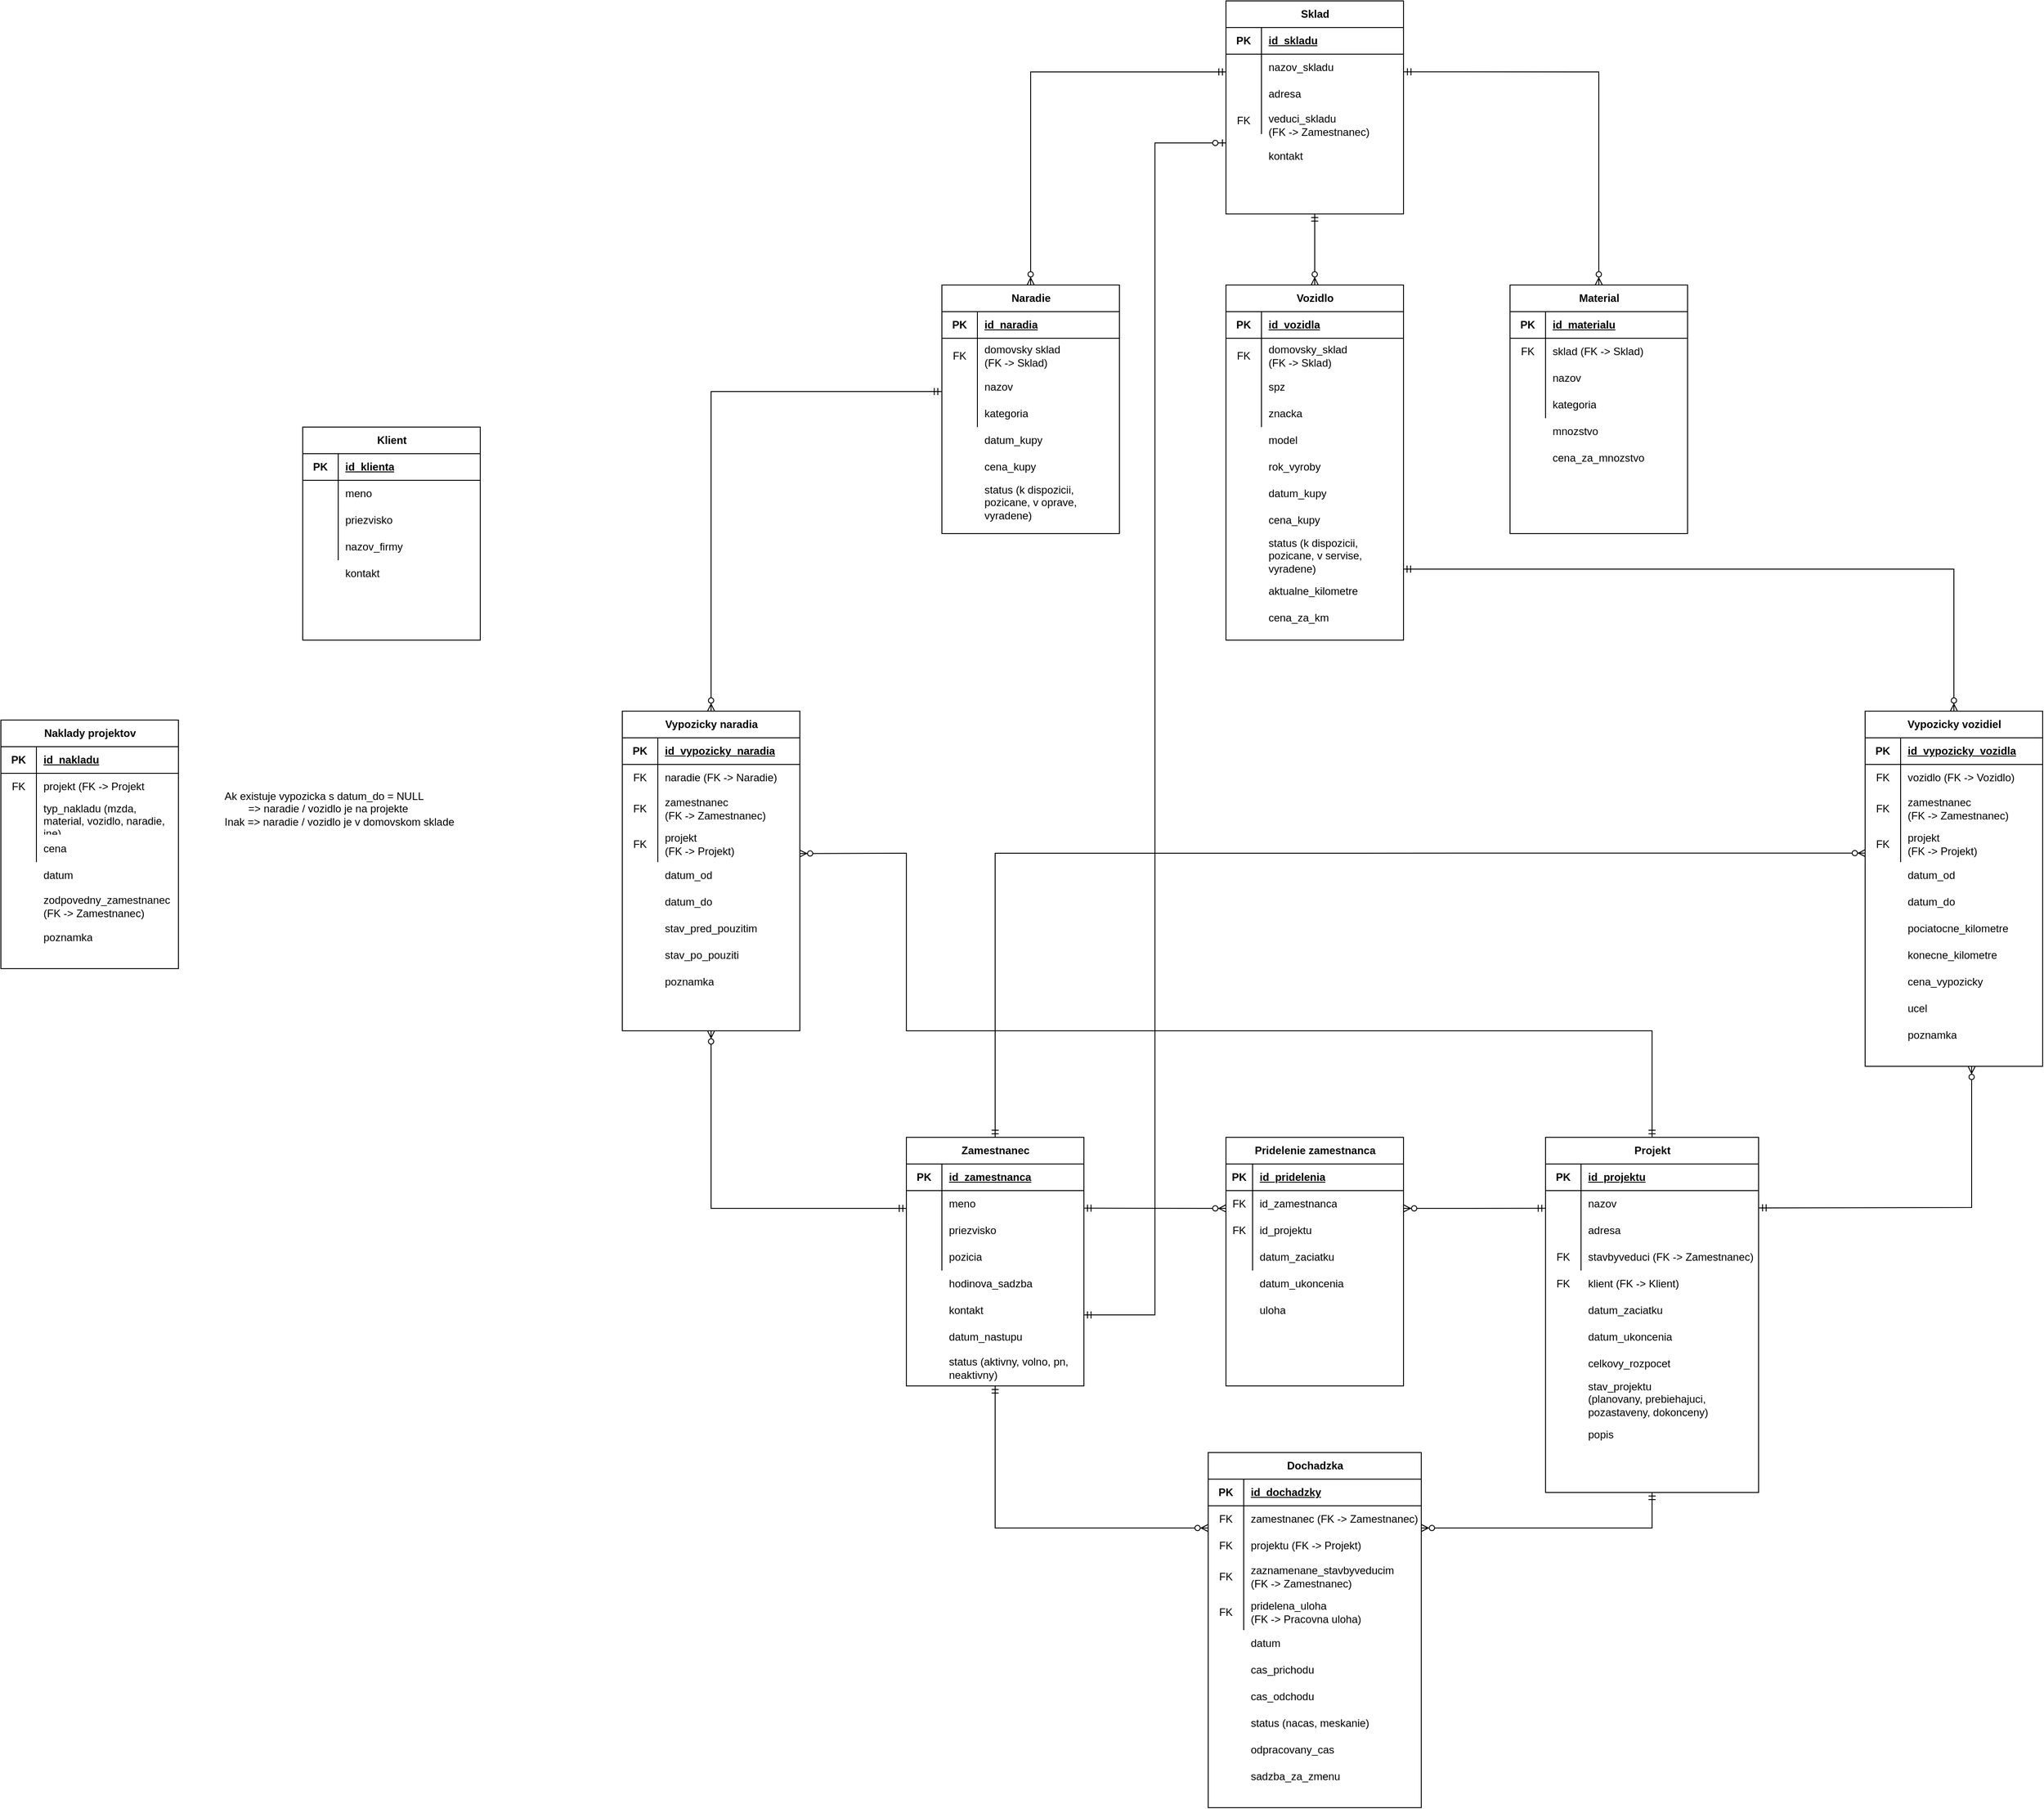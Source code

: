 <mxfile version="26.2.4">
  <diagram name="Page-1" id="2a216829-ef6e-dabb-86c1-c78162f3ba2b">
    <mxGraphModel dx="2198" dy="1691" grid="1" gridSize="10" guides="1" tooltips="1" connect="1" arrows="1" fold="1" page="1" pageScale="1" pageWidth="850" pageHeight="1100" background="none" math="0" shadow="0">
      <root>
        <mxCell id="0" />
        <mxCell id="1" parent="0" />
        <mxCell id="stontRHDnFcF5iVTPhwj-18" value="Zamestnanec" style="shape=table;startSize=30;container=1;collapsible=1;childLayout=tableLayout;fixedRows=1;rowLines=0;fontStyle=1;align=center;resizeLast=1;html=1;fontFamily=Helvetica;fontSize=12;" parent="1" vertex="1">
          <mxGeometry x="680" y="800" width="200" height="280" as="geometry">
            <mxRectangle x="200" y="320" width="110" height="30" as="alternateBounds" />
          </mxGeometry>
        </mxCell>
        <mxCell id="stontRHDnFcF5iVTPhwj-19" value="" style="shape=tableRow;horizontal=0;startSize=0;swimlaneHead=0;swimlaneBody=0;fillColor=none;collapsible=0;dropTarget=0;points=[[0,0.5],[1,0.5]];portConstraint=eastwest;top=0;left=0;right=0;bottom=1;fontFamily=Helvetica;fontSize=12;" parent="stontRHDnFcF5iVTPhwj-18" vertex="1">
          <mxGeometry y="30" width="200" height="30" as="geometry" />
        </mxCell>
        <mxCell id="stontRHDnFcF5iVTPhwj-20" value="PK" style="shape=partialRectangle;connectable=0;fillColor=none;top=0;left=0;bottom=0;right=0;fontStyle=1;overflow=hidden;whiteSpace=wrap;html=1;fontFamily=Helvetica;fontSize=12;" parent="stontRHDnFcF5iVTPhwj-19" vertex="1">
          <mxGeometry width="40" height="30" as="geometry">
            <mxRectangle width="40" height="30" as="alternateBounds" />
          </mxGeometry>
        </mxCell>
        <mxCell id="stontRHDnFcF5iVTPhwj-21" value="id_zamestnanca" style="shape=partialRectangle;connectable=0;fillColor=none;top=0;left=0;bottom=0;right=0;align=left;spacingLeft=6;fontStyle=5;overflow=hidden;whiteSpace=wrap;html=1;fontFamily=Helvetica;fontSize=12;" parent="stontRHDnFcF5iVTPhwj-19" vertex="1">
          <mxGeometry x="40" width="160" height="30" as="geometry">
            <mxRectangle width="160" height="30" as="alternateBounds" />
          </mxGeometry>
        </mxCell>
        <mxCell id="stontRHDnFcF5iVTPhwj-22" value="" style="shape=tableRow;horizontal=0;startSize=0;swimlaneHead=0;swimlaneBody=0;fillColor=none;collapsible=0;dropTarget=0;points=[[0,0.5],[1,0.5]];portConstraint=eastwest;top=0;left=0;right=0;bottom=0;fontFamily=Helvetica;fontSize=12;" parent="stontRHDnFcF5iVTPhwj-18" vertex="1">
          <mxGeometry y="60" width="200" height="30" as="geometry" />
        </mxCell>
        <mxCell id="stontRHDnFcF5iVTPhwj-23" value="" style="shape=partialRectangle;connectable=0;fillColor=none;top=0;left=0;bottom=0;right=0;editable=1;overflow=hidden;whiteSpace=wrap;html=1;fontFamily=Helvetica;fontSize=12;" parent="stontRHDnFcF5iVTPhwj-22" vertex="1">
          <mxGeometry width="40" height="30" as="geometry">
            <mxRectangle width="40" height="30" as="alternateBounds" />
          </mxGeometry>
        </mxCell>
        <mxCell id="stontRHDnFcF5iVTPhwj-24" value="meno" style="shape=partialRectangle;connectable=0;fillColor=none;top=0;left=0;bottom=0;right=0;align=left;spacingLeft=6;overflow=hidden;whiteSpace=wrap;html=1;fontFamily=Helvetica;fontSize=12;" parent="stontRHDnFcF5iVTPhwj-22" vertex="1">
          <mxGeometry x="40" width="160" height="30" as="geometry">
            <mxRectangle width="160" height="30" as="alternateBounds" />
          </mxGeometry>
        </mxCell>
        <mxCell id="stontRHDnFcF5iVTPhwj-25" value="" style="shape=tableRow;horizontal=0;startSize=0;swimlaneHead=0;swimlaneBody=0;fillColor=none;collapsible=0;dropTarget=0;points=[[0,0.5],[1,0.5]];portConstraint=eastwest;top=0;left=0;right=0;bottom=0;fontFamily=Helvetica;fontSize=12;" parent="stontRHDnFcF5iVTPhwj-18" vertex="1">
          <mxGeometry y="90" width="200" height="30" as="geometry" />
        </mxCell>
        <mxCell id="stontRHDnFcF5iVTPhwj-26" value="" style="shape=partialRectangle;connectable=0;fillColor=none;top=0;left=0;bottom=0;right=0;editable=1;overflow=hidden;whiteSpace=wrap;html=1;fontFamily=Helvetica;fontSize=12;" parent="stontRHDnFcF5iVTPhwj-25" vertex="1">
          <mxGeometry width="40" height="30" as="geometry">
            <mxRectangle width="40" height="30" as="alternateBounds" />
          </mxGeometry>
        </mxCell>
        <mxCell id="stontRHDnFcF5iVTPhwj-27" value="priezvisko" style="shape=partialRectangle;connectable=0;fillColor=none;top=0;left=0;bottom=0;right=0;align=left;spacingLeft=6;overflow=hidden;whiteSpace=wrap;html=1;fontFamily=Helvetica;fontSize=12;" parent="stontRHDnFcF5iVTPhwj-25" vertex="1">
          <mxGeometry x="40" width="160" height="30" as="geometry">
            <mxRectangle width="160" height="30" as="alternateBounds" />
          </mxGeometry>
        </mxCell>
        <mxCell id="stontRHDnFcF5iVTPhwj-28" value="" style="shape=tableRow;horizontal=0;startSize=0;swimlaneHead=0;swimlaneBody=0;fillColor=none;collapsible=0;dropTarget=0;points=[[0,0.5],[1,0.5]];portConstraint=eastwest;top=0;left=0;right=0;bottom=0;fontFamily=Helvetica;fontSize=12;" parent="stontRHDnFcF5iVTPhwj-18" vertex="1">
          <mxGeometry y="120" width="200" height="30" as="geometry" />
        </mxCell>
        <mxCell id="stontRHDnFcF5iVTPhwj-29" value="" style="shape=partialRectangle;connectable=0;fillColor=none;top=0;left=0;bottom=0;right=0;editable=1;overflow=hidden;whiteSpace=wrap;html=1;fontFamily=Helvetica;fontSize=12;" parent="stontRHDnFcF5iVTPhwj-28" vertex="1">
          <mxGeometry width="40" height="30" as="geometry">
            <mxRectangle width="40" height="30" as="alternateBounds" />
          </mxGeometry>
        </mxCell>
        <mxCell id="stontRHDnFcF5iVTPhwj-30" value="pozicia" style="shape=partialRectangle;connectable=0;fillColor=none;top=0;left=0;bottom=0;right=0;align=left;spacingLeft=6;overflow=hidden;whiteSpace=wrap;html=1;fontFamily=Helvetica;fontSize=12;" parent="stontRHDnFcF5iVTPhwj-28" vertex="1">
          <mxGeometry x="40" width="160" height="30" as="geometry">
            <mxRectangle width="160" height="30" as="alternateBounds" />
          </mxGeometry>
        </mxCell>
        <mxCell id="stontRHDnFcF5iVTPhwj-81" value="hodinova_sadzba" style="shape=partialRectangle;connectable=0;fillColor=none;top=0;left=0;bottom=0;right=0;align=left;spacingLeft=6;overflow=hidden;whiteSpace=wrap;html=1;fontFamily=Helvetica;fontSize=12;" parent="1" vertex="1">
          <mxGeometry x="720" y="950" width="160" height="30" as="geometry">
            <mxRectangle width="160" height="30" as="alternateBounds" />
          </mxGeometry>
        </mxCell>
        <mxCell id="stontRHDnFcF5iVTPhwj-82" value="kontakt" style="shape=partialRectangle;connectable=0;fillColor=none;top=0;left=0;bottom=0;right=0;align=left;spacingLeft=6;overflow=hidden;whiteSpace=wrap;html=1;fontFamily=Helvetica;fontSize=12;" parent="1" vertex="1">
          <mxGeometry x="720" y="980" width="160" height="30" as="geometry">
            <mxRectangle width="160" height="30" as="alternateBounds" />
          </mxGeometry>
        </mxCell>
        <mxCell id="stontRHDnFcF5iVTPhwj-83" value="Dochadzka" style="shape=table;startSize=30;container=1;collapsible=1;childLayout=tableLayout;fixedRows=1;rowLines=0;fontStyle=1;align=center;resizeLast=1;html=1;fontFamily=Helvetica;fontSize=12;" parent="1" vertex="1">
          <mxGeometry x="1020" y="1155" width="240" height="400" as="geometry">
            <mxRectangle x="200" y="320" width="110" height="30" as="alternateBounds" />
          </mxGeometry>
        </mxCell>
        <mxCell id="stontRHDnFcF5iVTPhwj-84" value="" style="shape=tableRow;horizontal=0;startSize=0;swimlaneHead=0;swimlaneBody=0;fillColor=none;collapsible=0;dropTarget=0;points=[[0,0.5],[1,0.5]];portConstraint=eastwest;top=0;left=0;right=0;bottom=1;fontFamily=Helvetica;fontSize=12;" parent="stontRHDnFcF5iVTPhwj-83" vertex="1">
          <mxGeometry y="30" width="240" height="30" as="geometry" />
        </mxCell>
        <mxCell id="stontRHDnFcF5iVTPhwj-85" value="PK" style="shape=partialRectangle;connectable=0;fillColor=none;top=0;left=0;bottom=0;right=0;fontStyle=1;overflow=hidden;whiteSpace=wrap;html=1;fontFamily=Helvetica;fontSize=12;" parent="stontRHDnFcF5iVTPhwj-84" vertex="1">
          <mxGeometry width="40" height="30" as="geometry">
            <mxRectangle width="40" height="30" as="alternateBounds" />
          </mxGeometry>
        </mxCell>
        <mxCell id="stontRHDnFcF5iVTPhwj-86" value="id_dochadzky" style="shape=partialRectangle;connectable=0;fillColor=none;top=0;left=0;bottom=0;right=0;align=left;spacingLeft=6;fontStyle=5;overflow=hidden;whiteSpace=wrap;html=1;fontFamily=Helvetica;fontSize=12;" parent="stontRHDnFcF5iVTPhwj-84" vertex="1">
          <mxGeometry x="40" width="200" height="30" as="geometry">
            <mxRectangle width="200" height="30" as="alternateBounds" />
          </mxGeometry>
        </mxCell>
        <mxCell id="stontRHDnFcF5iVTPhwj-272" value="" style="shape=tableRow;horizontal=0;startSize=0;swimlaneHead=0;swimlaneBody=0;fillColor=none;collapsible=0;dropTarget=0;points=[[0,0.5],[1,0.5]];portConstraint=eastwest;top=0;left=0;right=0;bottom=0;fontFamily=Helvetica;fontSize=12;" parent="stontRHDnFcF5iVTPhwj-83" vertex="1">
          <mxGeometry y="60" width="240" height="30" as="geometry" />
        </mxCell>
        <mxCell id="stontRHDnFcF5iVTPhwj-273" value="FK" style="shape=partialRectangle;connectable=0;fillColor=none;top=0;left=0;bottom=0;right=0;editable=1;overflow=hidden;whiteSpace=wrap;html=1;fontFamily=Helvetica;fontSize=12;" parent="stontRHDnFcF5iVTPhwj-272" vertex="1">
          <mxGeometry width="40" height="30" as="geometry">
            <mxRectangle width="40" height="30" as="alternateBounds" />
          </mxGeometry>
        </mxCell>
        <mxCell id="stontRHDnFcF5iVTPhwj-274" value="zamestnanec (FK -&amp;gt; Zamestnanec)" style="shape=partialRectangle;connectable=0;fillColor=none;top=0;left=0;bottom=0;right=0;align=left;spacingLeft=6;overflow=hidden;whiteSpace=wrap;html=1;fontFamily=Helvetica;fontSize=12;" parent="stontRHDnFcF5iVTPhwj-272" vertex="1">
          <mxGeometry x="40" width="200" height="30" as="geometry">
            <mxRectangle width="200" height="30" as="alternateBounds" />
          </mxGeometry>
        </mxCell>
        <mxCell id="stontRHDnFcF5iVTPhwj-87" value="" style="shape=tableRow;horizontal=0;startSize=0;swimlaneHead=0;swimlaneBody=0;fillColor=none;collapsible=0;dropTarget=0;points=[[0,0.5],[1,0.5]];portConstraint=eastwest;top=0;left=0;right=0;bottom=0;fontFamily=Helvetica;fontSize=12;" parent="stontRHDnFcF5iVTPhwj-83" vertex="1">
          <mxGeometry y="90" width="240" height="30" as="geometry" />
        </mxCell>
        <mxCell id="stontRHDnFcF5iVTPhwj-88" value="FK" style="shape=partialRectangle;connectable=0;fillColor=none;top=0;left=0;bottom=0;right=0;editable=1;overflow=hidden;whiteSpace=wrap;html=1;fontFamily=Helvetica;fontSize=12;" parent="stontRHDnFcF5iVTPhwj-87" vertex="1">
          <mxGeometry width="40" height="30" as="geometry">
            <mxRectangle width="40" height="30" as="alternateBounds" />
          </mxGeometry>
        </mxCell>
        <mxCell id="stontRHDnFcF5iVTPhwj-89" value="projektu (FK -&amp;gt; Projekt)" style="shape=partialRectangle;connectable=0;fillColor=none;top=0;left=0;bottom=0;right=0;align=left;spacingLeft=6;overflow=hidden;whiteSpace=wrap;html=1;fontFamily=Helvetica;fontSize=12;" parent="stontRHDnFcF5iVTPhwj-87" vertex="1">
          <mxGeometry x="40" width="200" height="30" as="geometry">
            <mxRectangle width="200" height="30" as="alternateBounds" />
          </mxGeometry>
        </mxCell>
        <mxCell id="stontRHDnFcF5iVTPhwj-90" value="" style="shape=tableRow;horizontal=0;startSize=0;swimlaneHead=0;swimlaneBody=0;fillColor=none;collapsible=0;dropTarget=0;points=[[0,0.5],[1,0.5]];portConstraint=eastwest;top=0;left=0;right=0;bottom=0;fontFamily=Helvetica;fontSize=12;" parent="stontRHDnFcF5iVTPhwj-83" vertex="1">
          <mxGeometry y="120" width="240" height="40" as="geometry" />
        </mxCell>
        <mxCell id="stontRHDnFcF5iVTPhwj-91" value="FK" style="shape=partialRectangle;connectable=0;fillColor=none;top=0;left=0;bottom=0;right=0;editable=1;overflow=hidden;whiteSpace=wrap;html=1;fontFamily=Helvetica;fontSize=12;" parent="stontRHDnFcF5iVTPhwj-90" vertex="1">
          <mxGeometry width="40" height="40" as="geometry">
            <mxRectangle width="40" height="40" as="alternateBounds" />
          </mxGeometry>
        </mxCell>
        <mxCell id="stontRHDnFcF5iVTPhwj-92" value="zaznamenane_stavbyveducim&lt;div&gt;(FK -&amp;gt; Zamestnanec)&lt;/div&gt;" style="shape=partialRectangle;connectable=0;fillColor=none;top=0;left=0;bottom=0;right=0;align=left;spacingLeft=6;overflow=hidden;whiteSpace=wrap;html=1;fontFamily=Helvetica;fontSize=12;" parent="stontRHDnFcF5iVTPhwj-90" vertex="1">
          <mxGeometry x="40" width="200" height="40" as="geometry">
            <mxRectangle width="200" height="40" as="alternateBounds" />
          </mxGeometry>
        </mxCell>
        <mxCell id="stontRHDnFcF5iVTPhwj-93" value="" style="shape=tableRow;horizontal=0;startSize=0;swimlaneHead=0;swimlaneBody=0;fillColor=none;collapsible=0;dropTarget=0;points=[[0,0.5],[1,0.5]];portConstraint=eastwest;top=0;left=0;right=0;bottom=0;fontFamily=Helvetica;fontSize=12;" parent="stontRHDnFcF5iVTPhwj-83" vertex="1">
          <mxGeometry y="160" width="240" height="40" as="geometry" />
        </mxCell>
        <mxCell id="stontRHDnFcF5iVTPhwj-94" value="FK" style="shape=partialRectangle;connectable=0;fillColor=none;top=0;left=0;bottom=0;right=0;editable=1;overflow=hidden;whiteSpace=wrap;html=1;fontFamily=Helvetica;fontSize=12;" parent="stontRHDnFcF5iVTPhwj-93" vertex="1">
          <mxGeometry width="40" height="40" as="geometry">
            <mxRectangle width="40" height="40" as="alternateBounds" />
          </mxGeometry>
        </mxCell>
        <mxCell id="stontRHDnFcF5iVTPhwj-95" value="pridelena_uloha&lt;div&gt;(FK -&amp;gt; Pracovna uloha)&lt;/div&gt;" style="shape=partialRectangle;connectable=0;fillColor=none;top=0;left=0;bottom=0;right=0;align=left;spacingLeft=6;overflow=hidden;whiteSpace=wrap;html=1;fontFamily=Helvetica;fontSize=12;" parent="stontRHDnFcF5iVTPhwj-93" vertex="1">
          <mxGeometry x="40" width="200" height="40" as="geometry">
            <mxRectangle width="200" height="40" as="alternateBounds" />
          </mxGeometry>
        </mxCell>
        <mxCell id="stontRHDnFcF5iVTPhwj-96" value="cas_prichodu" style="shape=partialRectangle;connectable=0;fillColor=none;top=0;left=0;bottom=0;right=0;align=left;spacingLeft=6;overflow=hidden;whiteSpace=wrap;html=1;fontFamily=Helvetica;fontSize=12;" parent="1" vertex="1">
          <mxGeometry x="1060" y="1385" width="200" height="30" as="geometry">
            <mxRectangle width="160" height="30" as="alternateBounds" />
          </mxGeometry>
        </mxCell>
        <mxCell id="stontRHDnFcF5iVTPhwj-97" value="cas_odchodu" style="shape=partialRectangle;connectable=0;fillColor=none;top=0;left=0;bottom=0;right=0;align=left;spacingLeft=6;overflow=hidden;whiteSpace=wrap;html=1;fontFamily=Helvetica;fontSize=12;" parent="1" vertex="1">
          <mxGeometry x="1060" y="1415" width="200" height="30" as="geometry">
            <mxRectangle width="160" height="30" as="alternateBounds" />
          </mxGeometry>
        </mxCell>
        <mxCell id="stontRHDnFcF5iVTPhwj-98" value="odpracovany_cas" style="shape=partialRectangle;connectable=0;fillColor=none;top=0;left=0;bottom=0;right=0;align=left;spacingLeft=6;overflow=hidden;whiteSpace=wrap;html=1;fontFamily=Helvetica;fontSize=12;" parent="1" vertex="1">
          <mxGeometry x="1060" y="1475" width="200" height="30" as="geometry">
            <mxRectangle width="160" height="30" as="alternateBounds" />
          </mxGeometry>
        </mxCell>
        <mxCell id="stontRHDnFcF5iVTPhwj-99" value="&lt;font&gt;&lt;font&gt;status&amp;nbsp;&lt;/font&gt;&lt;span style=&quot;background-color: transparent; color: light-dark(rgb(0, 0, 0), rgb(255, 255, 255));&quot;&gt;(nacas, meskanie)&lt;/span&gt;&lt;/font&gt;" style="shape=partialRectangle;connectable=0;fillColor=none;top=0;left=0;bottom=0;right=0;align=left;spacingLeft=6;overflow=hidden;whiteSpace=wrap;html=1;fontFamily=Helvetica;fontSize=12;" parent="1" vertex="1">
          <mxGeometry x="1060" y="1445" width="200" height="30" as="geometry">
            <mxRectangle width="160" height="30" as="alternateBounds" />
          </mxGeometry>
        </mxCell>
        <mxCell id="stontRHDnFcF5iVTPhwj-100" value="Projekt" style="shape=table;startSize=30;container=1;collapsible=1;childLayout=tableLayout;fixedRows=1;rowLines=0;fontStyle=1;align=center;resizeLast=1;html=1;fontFamily=Helvetica;fontSize=12;" parent="1" vertex="1">
          <mxGeometry x="1400" y="800" width="240" height="400" as="geometry">
            <mxRectangle x="200" y="320" width="110" height="30" as="alternateBounds" />
          </mxGeometry>
        </mxCell>
        <mxCell id="stontRHDnFcF5iVTPhwj-101" value="" style="shape=tableRow;horizontal=0;startSize=0;swimlaneHead=0;swimlaneBody=0;fillColor=none;collapsible=0;dropTarget=0;points=[[0,0.5],[1,0.5]];portConstraint=eastwest;top=0;left=0;right=0;bottom=1;fontFamily=Helvetica;fontSize=12;" parent="stontRHDnFcF5iVTPhwj-100" vertex="1">
          <mxGeometry y="30" width="240" height="30" as="geometry" />
        </mxCell>
        <mxCell id="stontRHDnFcF5iVTPhwj-102" value="PK" style="shape=partialRectangle;connectable=0;fillColor=none;top=0;left=0;bottom=0;right=0;fontStyle=1;overflow=hidden;whiteSpace=wrap;html=1;fontFamily=Helvetica;fontSize=12;" parent="stontRHDnFcF5iVTPhwj-101" vertex="1">
          <mxGeometry width="40" height="30" as="geometry">
            <mxRectangle width="40" height="30" as="alternateBounds" />
          </mxGeometry>
        </mxCell>
        <mxCell id="stontRHDnFcF5iVTPhwj-103" value="id_projektu" style="shape=partialRectangle;connectable=0;fillColor=none;top=0;left=0;bottom=0;right=0;align=left;spacingLeft=6;fontStyle=5;overflow=hidden;whiteSpace=wrap;html=1;fontFamily=Helvetica;fontSize=12;" parent="stontRHDnFcF5iVTPhwj-101" vertex="1">
          <mxGeometry x="40" width="200" height="30" as="geometry">
            <mxRectangle width="200" height="30" as="alternateBounds" />
          </mxGeometry>
        </mxCell>
        <mxCell id="stontRHDnFcF5iVTPhwj-104" value="" style="shape=tableRow;horizontal=0;startSize=0;swimlaneHead=0;swimlaneBody=0;fillColor=none;collapsible=0;dropTarget=0;points=[[0,0.5],[1,0.5]];portConstraint=eastwest;top=0;left=0;right=0;bottom=0;fontFamily=Helvetica;fontSize=12;" parent="stontRHDnFcF5iVTPhwj-100" vertex="1">
          <mxGeometry y="60" width="240" height="30" as="geometry" />
        </mxCell>
        <mxCell id="stontRHDnFcF5iVTPhwj-105" value="" style="shape=partialRectangle;connectable=0;fillColor=none;top=0;left=0;bottom=0;right=0;editable=1;overflow=hidden;whiteSpace=wrap;html=1;fontFamily=Helvetica;fontSize=12;" parent="stontRHDnFcF5iVTPhwj-104" vertex="1">
          <mxGeometry width="40" height="30" as="geometry">
            <mxRectangle width="40" height="30" as="alternateBounds" />
          </mxGeometry>
        </mxCell>
        <mxCell id="stontRHDnFcF5iVTPhwj-106" value="nazov" style="shape=partialRectangle;connectable=0;fillColor=none;top=0;left=0;bottom=0;right=0;align=left;spacingLeft=6;overflow=hidden;whiteSpace=wrap;html=1;fontFamily=Helvetica;fontSize=12;" parent="stontRHDnFcF5iVTPhwj-104" vertex="1">
          <mxGeometry x="40" width="200" height="30" as="geometry">
            <mxRectangle width="200" height="30" as="alternateBounds" />
          </mxGeometry>
        </mxCell>
        <mxCell id="stontRHDnFcF5iVTPhwj-107" value="" style="shape=tableRow;horizontal=0;startSize=0;swimlaneHead=0;swimlaneBody=0;fillColor=none;collapsible=0;dropTarget=0;points=[[0,0.5],[1,0.5]];portConstraint=eastwest;top=0;left=0;right=0;bottom=0;fontFamily=Helvetica;fontSize=12;" parent="stontRHDnFcF5iVTPhwj-100" vertex="1">
          <mxGeometry y="90" width="240" height="30" as="geometry" />
        </mxCell>
        <mxCell id="stontRHDnFcF5iVTPhwj-108" value="" style="shape=partialRectangle;connectable=0;fillColor=none;top=0;left=0;bottom=0;right=0;editable=1;overflow=hidden;whiteSpace=wrap;html=1;fontFamily=Helvetica;fontSize=12;" parent="stontRHDnFcF5iVTPhwj-107" vertex="1">
          <mxGeometry width="40" height="30" as="geometry">
            <mxRectangle width="40" height="30" as="alternateBounds" />
          </mxGeometry>
        </mxCell>
        <mxCell id="stontRHDnFcF5iVTPhwj-109" value="adresa" style="shape=partialRectangle;connectable=0;fillColor=none;top=0;left=0;bottom=0;right=0;align=left;spacingLeft=6;overflow=hidden;whiteSpace=wrap;html=1;fontFamily=Helvetica;fontSize=12;" parent="stontRHDnFcF5iVTPhwj-107" vertex="1">
          <mxGeometry x="40" width="200" height="30" as="geometry">
            <mxRectangle width="200" height="30" as="alternateBounds" />
          </mxGeometry>
        </mxCell>
        <mxCell id="stontRHDnFcF5iVTPhwj-110" value="" style="shape=tableRow;horizontal=0;startSize=0;swimlaneHead=0;swimlaneBody=0;fillColor=none;collapsible=0;dropTarget=0;points=[[0,0.5],[1,0.5]];portConstraint=eastwest;top=0;left=0;right=0;bottom=0;fontFamily=Helvetica;fontSize=12;" parent="stontRHDnFcF5iVTPhwj-100" vertex="1">
          <mxGeometry y="120" width="240" height="30" as="geometry" />
        </mxCell>
        <mxCell id="stontRHDnFcF5iVTPhwj-111" value="FK" style="shape=partialRectangle;connectable=0;fillColor=none;top=0;left=0;bottom=0;right=0;editable=1;overflow=hidden;whiteSpace=wrap;html=1;fontFamily=Helvetica;fontSize=12;" parent="stontRHDnFcF5iVTPhwj-110" vertex="1">
          <mxGeometry width="40" height="30" as="geometry">
            <mxRectangle width="40" height="30" as="alternateBounds" />
          </mxGeometry>
        </mxCell>
        <mxCell id="stontRHDnFcF5iVTPhwj-112" value="stavbyveduci (FK -&amp;gt; Zamestnanec)" style="shape=partialRectangle;connectable=0;fillColor=none;top=0;left=0;bottom=0;right=0;align=left;spacingLeft=6;overflow=hidden;whiteSpace=wrap;html=1;fontFamily=Helvetica;fontSize=12;" parent="stontRHDnFcF5iVTPhwj-110" vertex="1">
          <mxGeometry x="40" width="200" height="30" as="geometry">
            <mxRectangle width="200" height="30" as="alternateBounds" />
          </mxGeometry>
        </mxCell>
        <mxCell id="stontRHDnFcF5iVTPhwj-113" value="datum_zaciatku" style="shape=partialRectangle;connectable=0;fillColor=none;top=0;left=0;bottom=0;right=0;align=left;spacingLeft=6;overflow=hidden;whiteSpace=wrap;html=1;fontFamily=Helvetica;fontSize=12;" parent="1" vertex="1">
          <mxGeometry x="1440" y="980" width="200" height="30" as="geometry">
            <mxRectangle width="160" height="30" as="alternateBounds" />
          </mxGeometry>
        </mxCell>
        <mxCell id="stontRHDnFcF5iVTPhwj-114" value="datum_ukoncenia" style="shape=partialRectangle;connectable=0;fillColor=none;top=0;left=0;bottom=0;right=0;align=left;spacingLeft=6;overflow=hidden;whiteSpace=wrap;html=1;fontFamily=Helvetica;fontSize=12;" parent="1" vertex="1">
          <mxGeometry x="1440" y="1010" width="200" height="30" as="geometry">
            <mxRectangle width="160" height="30" as="alternateBounds" />
          </mxGeometry>
        </mxCell>
        <mxCell id="stontRHDnFcF5iVTPhwj-115" value="stav_projektu&lt;div&gt;(planovany, prebiehajuci, pozastaveny, dokonceny)&lt;/div&gt;" style="shape=partialRectangle;connectable=0;fillColor=none;top=0;left=0;bottom=0;right=0;align=left;spacingLeft=6;overflow=hidden;whiteSpace=wrap;html=1;fontFamily=Helvetica;fontSize=12;" parent="1" vertex="1">
          <mxGeometry x="1440" y="1070" width="200" height="50" as="geometry">
            <mxRectangle width="160" height="30" as="alternateBounds" />
          </mxGeometry>
        </mxCell>
        <mxCell id="stontRHDnFcF5iVTPhwj-124" value="celkovy_rozpocet" style="shape=partialRectangle;connectable=0;fillColor=none;top=0;left=0;bottom=0;right=0;align=left;spacingLeft=6;overflow=hidden;whiteSpace=wrap;html=1;fontFamily=Helvetica;fontSize=12;" parent="1" vertex="1">
          <mxGeometry x="1440" y="1040" width="200" height="30" as="geometry">
            <mxRectangle width="160" height="30" as="alternateBounds" />
          </mxGeometry>
        </mxCell>
        <mxCell id="stontRHDnFcF5iVTPhwj-141" value="Vypozicky naradia" style="shape=table;startSize=30;container=1;collapsible=1;childLayout=tableLayout;fixedRows=1;rowLines=0;fontStyle=1;align=center;resizeLast=1;html=1;fontFamily=Helvetica;fontSize=12;" parent="1" vertex="1">
          <mxGeometry x="360" y="320" width="200" height="360" as="geometry">
            <mxRectangle x="200" y="320" width="110" height="30" as="alternateBounds" />
          </mxGeometry>
        </mxCell>
        <mxCell id="stontRHDnFcF5iVTPhwj-142" value="" style="shape=tableRow;horizontal=0;startSize=0;swimlaneHead=0;swimlaneBody=0;fillColor=none;collapsible=0;dropTarget=0;points=[[0,0.5],[1,0.5]];portConstraint=eastwest;top=0;left=0;right=0;bottom=1;fontFamily=Helvetica;fontSize=12;" parent="stontRHDnFcF5iVTPhwj-141" vertex="1">
          <mxGeometry y="30" width="200" height="30" as="geometry" />
        </mxCell>
        <mxCell id="stontRHDnFcF5iVTPhwj-143" value="PK" style="shape=partialRectangle;connectable=0;fillColor=none;top=0;left=0;bottom=0;right=0;fontStyle=1;overflow=hidden;whiteSpace=wrap;html=1;fontFamily=Helvetica;fontSize=12;" parent="stontRHDnFcF5iVTPhwj-142" vertex="1">
          <mxGeometry width="40" height="30" as="geometry">
            <mxRectangle width="40" height="30" as="alternateBounds" />
          </mxGeometry>
        </mxCell>
        <mxCell id="stontRHDnFcF5iVTPhwj-144" value="id_vypozicky_naradia" style="shape=partialRectangle;connectable=0;fillColor=none;top=0;left=0;bottom=0;right=0;align=left;spacingLeft=6;fontStyle=5;overflow=hidden;whiteSpace=wrap;html=1;fontFamily=Helvetica;fontSize=12;" parent="stontRHDnFcF5iVTPhwj-142" vertex="1">
          <mxGeometry x="40" width="160" height="30" as="geometry">
            <mxRectangle width="160" height="30" as="alternateBounds" />
          </mxGeometry>
        </mxCell>
        <mxCell id="stontRHDnFcF5iVTPhwj-145" value="" style="shape=tableRow;horizontal=0;startSize=0;swimlaneHead=0;swimlaneBody=0;fillColor=none;collapsible=0;dropTarget=0;points=[[0,0.5],[1,0.5]];portConstraint=eastwest;top=0;left=0;right=0;bottom=0;fontFamily=Helvetica;fontSize=12;" parent="stontRHDnFcF5iVTPhwj-141" vertex="1">
          <mxGeometry y="60" width="200" height="30" as="geometry" />
        </mxCell>
        <mxCell id="stontRHDnFcF5iVTPhwj-146" value="FK" style="shape=partialRectangle;connectable=0;fillColor=none;top=0;left=0;bottom=0;right=0;editable=1;overflow=hidden;whiteSpace=wrap;html=1;fontFamily=Helvetica;fontSize=12;" parent="stontRHDnFcF5iVTPhwj-145" vertex="1">
          <mxGeometry width="40" height="30" as="geometry">
            <mxRectangle width="40" height="30" as="alternateBounds" />
          </mxGeometry>
        </mxCell>
        <mxCell id="stontRHDnFcF5iVTPhwj-147" value="&lt;font&gt;naradie (FK -&amp;gt; Naradie)&lt;/font&gt;" style="shape=partialRectangle;connectable=0;fillColor=none;top=0;left=0;bottom=0;right=0;align=left;spacingLeft=6;overflow=hidden;whiteSpace=wrap;html=1;fontFamily=Helvetica;fontSize=12;" parent="stontRHDnFcF5iVTPhwj-145" vertex="1">
          <mxGeometry x="40" width="160" height="30" as="geometry">
            <mxRectangle width="160" height="30" as="alternateBounds" />
          </mxGeometry>
        </mxCell>
        <mxCell id="stontRHDnFcF5iVTPhwj-148" value="" style="shape=tableRow;horizontal=0;startSize=0;swimlaneHead=0;swimlaneBody=0;fillColor=none;collapsible=0;dropTarget=0;points=[[0,0.5],[1,0.5]];portConstraint=eastwest;top=0;left=0;right=0;bottom=0;fontFamily=Helvetica;fontSize=12;" parent="stontRHDnFcF5iVTPhwj-141" vertex="1">
          <mxGeometry y="90" width="200" height="40" as="geometry" />
        </mxCell>
        <mxCell id="stontRHDnFcF5iVTPhwj-149" value="FK" style="shape=partialRectangle;connectable=0;fillColor=none;top=0;left=0;bottom=0;right=0;editable=1;overflow=hidden;whiteSpace=wrap;html=1;fontFamily=Helvetica;fontSize=12;" parent="stontRHDnFcF5iVTPhwj-148" vertex="1">
          <mxGeometry width="40" height="40" as="geometry">
            <mxRectangle width="40" height="40" as="alternateBounds" />
          </mxGeometry>
        </mxCell>
        <mxCell id="stontRHDnFcF5iVTPhwj-150" value="&lt;span&gt;zamestnanec&lt;br&gt;&lt;/span&gt;(FK -&amp;gt; Zamestnanec)" style="shape=partialRectangle;connectable=0;fillColor=none;top=0;left=0;bottom=0;right=0;align=left;spacingLeft=6;overflow=hidden;whiteSpace=wrap;html=1;fontFamily=Helvetica;fontSize=12;" parent="stontRHDnFcF5iVTPhwj-148" vertex="1">
          <mxGeometry x="40" width="160" height="40" as="geometry">
            <mxRectangle width="160" height="40" as="alternateBounds" />
          </mxGeometry>
        </mxCell>
        <mxCell id="stontRHDnFcF5iVTPhwj-151" value="" style="shape=tableRow;horizontal=0;startSize=0;swimlaneHead=0;swimlaneBody=0;fillColor=none;collapsible=0;dropTarget=0;points=[[0,0.5],[1,0.5]];portConstraint=eastwest;top=0;left=0;right=0;bottom=0;fontFamily=Helvetica;fontSize=12;" parent="stontRHDnFcF5iVTPhwj-141" vertex="1">
          <mxGeometry y="130" width="200" height="40" as="geometry" />
        </mxCell>
        <mxCell id="stontRHDnFcF5iVTPhwj-152" value="FK" style="shape=partialRectangle;connectable=0;fillColor=none;top=0;left=0;bottom=0;right=0;editable=1;overflow=hidden;whiteSpace=wrap;html=1;fontFamily=Helvetica;fontSize=12;" parent="stontRHDnFcF5iVTPhwj-151" vertex="1">
          <mxGeometry width="40" height="40" as="geometry">
            <mxRectangle width="40" height="40" as="alternateBounds" />
          </mxGeometry>
        </mxCell>
        <mxCell id="stontRHDnFcF5iVTPhwj-153" value="projekt&lt;div&gt;(FK -&amp;gt; Projekt)&lt;/div&gt;" style="shape=partialRectangle;connectable=0;fillColor=none;top=0;left=0;bottom=0;right=0;align=left;spacingLeft=6;overflow=hidden;whiteSpace=wrap;html=1;fontFamily=Helvetica;fontSize=12;" parent="stontRHDnFcF5iVTPhwj-151" vertex="1">
          <mxGeometry x="40" width="160" height="40" as="geometry">
            <mxRectangle width="160" height="40" as="alternateBounds" />
          </mxGeometry>
        </mxCell>
        <mxCell id="stontRHDnFcF5iVTPhwj-155" value="datum_do" style="shape=partialRectangle;connectable=0;fillColor=none;top=0;left=0;bottom=0;right=0;align=left;spacingLeft=6;overflow=hidden;whiteSpace=wrap;html=1;fontFamily=Helvetica;fontSize=12;" parent="1" vertex="1">
          <mxGeometry x="400" y="520" width="160" height="30" as="geometry">
            <mxRectangle width="160" height="30" as="alternateBounds" />
          </mxGeometry>
        </mxCell>
        <mxCell id="stontRHDnFcF5iVTPhwj-176" value="klient (FK -&amp;gt; Klient)" style="shape=partialRectangle;connectable=0;fillColor=none;top=0;left=0;bottom=0;right=0;align=left;spacingLeft=6;overflow=hidden;whiteSpace=wrap;html=1;fontFamily=Helvetica;fontSize=12;" parent="1" vertex="1">
          <mxGeometry x="1440" y="950" width="200" height="30" as="geometry">
            <mxRectangle width="160" height="30" as="alternateBounds" />
          </mxGeometry>
        </mxCell>
        <mxCell id="stontRHDnFcF5iVTPhwj-178" value="Klient" style="shape=table;startSize=30;container=1;collapsible=1;childLayout=tableLayout;fixedRows=1;rowLines=0;fontStyle=1;align=center;resizeLast=1;html=1;fontFamily=Helvetica;fontSize=12;" parent="1" vertex="1">
          <mxGeometry width="200" height="240" as="geometry">
            <mxRectangle x="200" y="320" width="110" height="30" as="alternateBounds" />
          </mxGeometry>
        </mxCell>
        <mxCell id="stontRHDnFcF5iVTPhwj-179" value="" style="shape=tableRow;horizontal=0;startSize=0;swimlaneHead=0;swimlaneBody=0;fillColor=none;collapsible=0;dropTarget=0;points=[[0,0.5],[1,0.5]];portConstraint=eastwest;top=0;left=0;right=0;bottom=1;fontFamily=Helvetica;fontSize=12;" parent="stontRHDnFcF5iVTPhwj-178" vertex="1">
          <mxGeometry y="30" width="200" height="30" as="geometry" />
        </mxCell>
        <mxCell id="stontRHDnFcF5iVTPhwj-180" value="PK" style="shape=partialRectangle;connectable=0;fillColor=none;top=0;left=0;bottom=0;right=0;fontStyle=1;overflow=hidden;whiteSpace=wrap;html=1;fontFamily=Helvetica;fontSize=12;" parent="stontRHDnFcF5iVTPhwj-179" vertex="1">
          <mxGeometry width="40" height="30" as="geometry">
            <mxRectangle width="40" height="30" as="alternateBounds" />
          </mxGeometry>
        </mxCell>
        <mxCell id="stontRHDnFcF5iVTPhwj-181" value="id_klienta" style="shape=partialRectangle;connectable=0;fillColor=none;top=0;left=0;bottom=0;right=0;align=left;spacingLeft=6;fontStyle=5;overflow=hidden;whiteSpace=wrap;html=1;fontFamily=Helvetica;fontSize=12;" parent="stontRHDnFcF5iVTPhwj-179" vertex="1">
          <mxGeometry x="40" width="160" height="30" as="geometry">
            <mxRectangle width="160" height="30" as="alternateBounds" />
          </mxGeometry>
        </mxCell>
        <mxCell id="stontRHDnFcF5iVTPhwj-182" value="" style="shape=tableRow;horizontal=0;startSize=0;swimlaneHead=0;swimlaneBody=0;fillColor=none;collapsible=0;dropTarget=0;points=[[0,0.5],[1,0.5]];portConstraint=eastwest;top=0;left=0;right=0;bottom=0;fontFamily=Helvetica;fontSize=12;" parent="stontRHDnFcF5iVTPhwj-178" vertex="1">
          <mxGeometry y="60" width="200" height="30" as="geometry" />
        </mxCell>
        <mxCell id="stontRHDnFcF5iVTPhwj-183" value="" style="shape=partialRectangle;connectable=0;fillColor=none;top=0;left=0;bottom=0;right=0;editable=1;overflow=hidden;whiteSpace=wrap;html=1;fontFamily=Helvetica;fontSize=12;" parent="stontRHDnFcF5iVTPhwj-182" vertex="1">
          <mxGeometry width="40" height="30" as="geometry">
            <mxRectangle width="40" height="30" as="alternateBounds" />
          </mxGeometry>
        </mxCell>
        <mxCell id="stontRHDnFcF5iVTPhwj-184" value="meno" style="shape=partialRectangle;connectable=0;fillColor=none;top=0;left=0;bottom=0;right=0;align=left;spacingLeft=6;overflow=hidden;whiteSpace=wrap;html=1;fontFamily=Helvetica;fontSize=12;" parent="stontRHDnFcF5iVTPhwj-182" vertex="1">
          <mxGeometry x="40" width="160" height="30" as="geometry">
            <mxRectangle width="160" height="30" as="alternateBounds" />
          </mxGeometry>
        </mxCell>
        <mxCell id="stontRHDnFcF5iVTPhwj-185" value="" style="shape=tableRow;horizontal=0;startSize=0;swimlaneHead=0;swimlaneBody=0;fillColor=none;collapsible=0;dropTarget=0;points=[[0,0.5],[1,0.5]];portConstraint=eastwest;top=0;left=0;right=0;bottom=0;fontFamily=Helvetica;fontSize=12;" parent="stontRHDnFcF5iVTPhwj-178" vertex="1">
          <mxGeometry y="90" width="200" height="30" as="geometry" />
        </mxCell>
        <mxCell id="stontRHDnFcF5iVTPhwj-186" value="" style="shape=partialRectangle;connectable=0;fillColor=none;top=0;left=0;bottom=0;right=0;editable=1;overflow=hidden;whiteSpace=wrap;html=1;fontFamily=Helvetica;fontSize=12;" parent="stontRHDnFcF5iVTPhwj-185" vertex="1">
          <mxGeometry width="40" height="30" as="geometry">
            <mxRectangle width="40" height="30" as="alternateBounds" />
          </mxGeometry>
        </mxCell>
        <mxCell id="stontRHDnFcF5iVTPhwj-187" value="priezvisko" style="shape=partialRectangle;connectable=0;fillColor=none;top=0;left=0;bottom=0;right=0;align=left;spacingLeft=6;overflow=hidden;whiteSpace=wrap;html=1;fontFamily=Helvetica;fontSize=12;" parent="stontRHDnFcF5iVTPhwj-185" vertex="1">
          <mxGeometry x="40" width="160" height="30" as="geometry">
            <mxRectangle width="160" height="30" as="alternateBounds" />
          </mxGeometry>
        </mxCell>
        <mxCell id="stontRHDnFcF5iVTPhwj-188" value="" style="shape=tableRow;horizontal=0;startSize=0;swimlaneHead=0;swimlaneBody=0;fillColor=none;collapsible=0;dropTarget=0;points=[[0,0.5],[1,0.5]];portConstraint=eastwest;top=0;left=0;right=0;bottom=0;fontFamily=Helvetica;fontSize=12;" parent="stontRHDnFcF5iVTPhwj-178" vertex="1">
          <mxGeometry y="120" width="200" height="30" as="geometry" />
        </mxCell>
        <mxCell id="stontRHDnFcF5iVTPhwj-189" value="" style="shape=partialRectangle;connectable=0;fillColor=none;top=0;left=0;bottom=0;right=0;editable=1;overflow=hidden;whiteSpace=wrap;html=1;fontFamily=Helvetica;fontSize=12;" parent="stontRHDnFcF5iVTPhwj-188" vertex="1">
          <mxGeometry width="40" height="30" as="geometry">
            <mxRectangle width="40" height="30" as="alternateBounds" />
          </mxGeometry>
        </mxCell>
        <mxCell id="stontRHDnFcF5iVTPhwj-190" value="nazov_firmy" style="shape=partialRectangle;connectable=0;fillColor=none;top=0;left=0;bottom=0;right=0;align=left;spacingLeft=6;overflow=hidden;whiteSpace=wrap;html=1;fontFamily=Helvetica;fontSize=12;" parent="stontRHDnFcF5iVTPhwj-188" vertex="1">
          <mxGeometry x="40" width="160" height="30" as="geometry">
            <mxRectangle width="160" height="30" as="alternateBounds" />
          </mxGeometry>
        </mxCell>
        <mxCell id="stontRHDnFcF5iVTPhwj-192" value="kontakt" style="shape=partialRectangle;connectable=0;fillColor=none;top=0;left=0;bottom=0;right=0;align=left;spacingLeft=6;overflow=hidden;whiteSpace=wrap;html=1;fontFamily=Helvetica;fontSize=12;" parent="1" vertex="1">
          <mxGeometry x="40" y="150" width="160" height="30" as="geometry">
            <mxRectangle width="160" height="30" as="alternateBounds" />
          </mxGeometry>
        </mxCell>
        <mxCell id="stontRHDnFcF5iVTPhwj-193" value="FK" style="shape=partialRectangle;connectable=0;fillColor=none;top=0;left=0;bottom=0;right=0;editable=1;overflow=hidden;whiteSpace=wrap;html=1;fontFamily=Helvetica;fontSize=12;" parent="1" vertex="1">
          <mxGeometry x="1400" y="950" width="40" height="30" as="geometry">
            <mxRectangle width="40" height="30" as="alternateBounds" />
          </mxGeometry>
        </mxCell>
        <mxCell id="stontRHDnFcF5iVTPhwj-195" value="Sklad" style="shape=table;startSize=30;container=1;collapsible=1;childLayout=tableLayout;fixedRows=1;rowLines=0;fontStyle=1;align=center;resizeLast=1;html=1;fontFamily=Helvetica;fontSize=12;" parent="1" vertex="1">
          <mxGeometry x="1040" y="-480" width="200" height="240" as="geometry">
            <mxRectangle x="200" y="320" width="110" height="30" as="alternateBounds" />
          </mxGeometry>
        </mxCell>
        <mxCell id="stontRHDnFcF5iVTPhwj-196" value="" style="shape=tableRow;horizontal=0;startSize=0;swimlaneHead=0;swimlaneBody=0;fillColor=none;collapsible=0;dropTarget=0;points=[[0,0.5],[1,0.5]];portConstraint=eastwest;top=0;left=0;right=0;bottom=1;fontFamily=Helvetica;fontSize=12;" parent="stontRHDnFcF5iVTPhwj-195" vertex="1">
          <mxGeometry y="30" width="200" height="30" as="geometry" />
        </mxCell>
        <mxCell id="stontRHDnFcF5iVTPhwj-197" value="PK" style="shape=partialRectangle;connectable=0;fillColor=none;top=0;left=0;bottom=0;right=0;fontStyle=1;overflow=hidden;whiteSpace=wrap;html=1;fontFamily=Helvetica;fontSize=12;" parent="stontRHDnFcF5iVTPhwj-196" vertex="1">
          <mxGeometry width="40" height="30" as="geometry">
            <mxRectangle width="40" height="30" as="alternateBounds" />
          </mxGeometry>
        </mxCell>
        <mxCell id="stontRHDnFcF5iVTPhwj-198" value="id_skladu" style="shape=partialRectangle;connectable=0;fillColor=none;top=0;left=0;bottom=0;right=0;align=left;spacingLeft=6;fontStyle=5;overflow=hidden;whiteSpace=wrap;html=1;fontFamily=Helvetica;fontSize=12;" parent="stontRHDnFcF5iVTPhwj-196" vertex="1">
          <mxGeometry x="40" width="160" height="30" as="geometry">
            <mxRectangle width="160" height="30" as="alternateBounds" />
          </mxGeometry>
        </mxCell>
        <mxCell id="stontRHDnFcF5iVTPhwj-199" value="" style="shape=tableRow;horizontal=0;startSize=0;swimlaneHead=0;swimlaneBody=0;fillColor=none;collapsible=0;dropTarget=0;points=[[0,0.5],[1,0.5]];portConstraint=eastwest;top=0;left=0;right=0;bottom=0;fontFamily=Helvetica;fontSize=12;" parent="stontRHDnFcF5iVTPhwj-195" vertex="1">
          <mxGeometry y="60" width="200" height="30" as="geometry" />
        </mxCell>
        <mxCell id="stontRHDnFcF5iVTPhwj-200" value="" style="shape=partialRectangle;connectable=0;fillColor=none;top=0;left=0;bottom=0;right=0;editable=1;overflow=hidden;whiteSpace=wrap;html=1;fontFamily=Helvetica;fontSize=12;" parent="stontRHDnFcF5iVTPhwj-199" vertex="1">
          <mxGeometry width="40" height="30" as="geometry">
            <mxRectangle width="40" height="30" as="alternateBounds" />
          </mxGeometry>
        </mxCell>
        <mxCell id="stontRHDnFcF5iVTPhwj-201" value="nazov_skladu" style="shape=partialRectangle;connectable=0;fillColor=none;top=0;left=0;bottom=0;right=0;align=left;spacingLeft=6;overflow=hidden;whiteSpace=wrap;html=1;fontFamily=Helvetica;fontSize=12;" parent="stontRHDnFcF5iVTPhwj-199" vertex="1">
          <mxGeometry x="40" width="160" height="30" as="geometry">
            <mxRectangle width="160" height="30" as="alternateBounds" />
          </mxGeometry>
        </mxCell>
        <mxCell id="stontRHDnFcF5iVTPhwj-202" value="" style="shape=tableRow;horizontal=0;startSize=0;swimlaneHead=0;swimlaneBody=0;fillColor=none;collapsible=0;dropTarget=0;points=[[0,0.5],[1,0.5]];portConstraint=eastwest;top=0;left=0;right=0;bottom=0;fontFamily=Helvetica;fontSize=12;" parent="stontRHDnFcF5iVTPhwj-195" vertex="1">
          <mxGeometry y="90" width="200" height="30" as="geometry" />
        </mxCell>
        <mxCell id="stontRHDnFcF5iVTPhwj-203" value="" style="shape=partialRectangle;connectable=0;fillColor=none;top=0;left=0;bottom=0;right=0;editable=1;overflow=hidden;whiteSpace=wrap;html=1;fontFamily=Helvetica;fontSize=12;" parent="stontRHDnFcF5iVTPhwj-202" vertex="1">
          <mxGeometry width="40" height="30" as="geometry">
            <mxRectangle width="40" height="30" as="alternateBounds" />
          </mxGeometry>
        </mxCell>
        <mxCell id="stontRHDnFcF5iVTPhwj-204" value="adresa" style="shape=partialRectangle;connectable=0;fillColor=none;top=0;left=0;bottom=0;right=0;align=left;spacingLeft=6;overflow=hidden;whiteSpace=wrap;html=1;fontFamily=Helvetica;fontSize=12;" parent="stontRHDnFcF5iVTPhwj-202" vertex="1">
          <mxGeometry x="40" width="160" height="30" as="geometry">
            <mxRectangle width="160" height="30" as="alternateBounds" />
          </mxGeometry>
        </mxCell>
        <mxCell id="stontRHDnFcF5iVTPhwj-205" value="" style="shape=tableRow;horizontal=0;startSize=0;swimlaneHead=0;swimlaneBody=0;fillColor=none;collapsible=0;dropTarget=0;points=[[0,0.5],[1,0.5]];portConstraint=eastwest;top=0;left=0;right=0;bottom=0;fontFamily=Helvetica;fontSize=12;" parent="stontRHDnFcF5iVTPhwj-195" vertex="1">
          <mxGeometry y="120" width="200" height="30" as="geometry" />
        </mxCell>
        <mxCell id="stontRHDnFcF5iVTPhwj-206" value="" style="shape=partialRectangle;connectable=0;fillColor=none;top=0;left=0;bottom=0;right=0;editable=1;overflow=hidden;whiteSpace=wrap;html=1;fontFamily=Helvetica;fontSize=12;" parent="stontRHDnFcF5iVTPhwj-205" vertex="1">
          <mxGeometry width="40" height="30" as="geometry">
            <mxRectangle width="40" height="30" as="alternateBounds" />
          </mxGeometry>
        </mxCell>
        <mxCell id="stontRHDnFcF5iVTPhwj-207" value="" style="shape=partialRectangle;connectable=0;fillColor=none;top=0;left=0;bottom=0;right=0;align=left;spacingLeft=6;overflow=hidden;whiteSpace=wrap;html=1;fontFamily=Helvetica;fontSize=12;" parent="stontRHDnFcF5iVTPhwj-205" vertex="1">
          <mxGeometry x="40" width="160" height="30" as="geometry">
            <mxRectangle width="160" height="30" as="alternateBounds" />
          </mxGeometry>
        </mxCell>
        <mxCell id="stontRHDnFcF5iVTPhwj-208" value="kontakt" style="shape=partialRectangle;connectable=0;fillColor=none;top=0;left=0;bottom=0;right=0;align=left;spacingLeft=6;overflow=hidden;whiteSpace=wrap;html=1;fontFamily=Helvetica;fontSize=12;" parent="1" vertex="1">
          <mxGeometry x="1080" y="-320" width="160" height="30" as="geometry">
            <mxRectangle width="160" height="30" as="alternateBounds" />
          </mxGeometry>
        </mxCell>
        <mxCell id="stontRHDnFcF5iVTPhwj-209" value="FK" style="shape=partialRectangle;connectable=0;fillColor=none;top=0;left=0;bottom=0;right=0;editable=1;overflow=hidden;whiteSpace=wrap;html=1;fontFamily=Helvetica;fontSize=12;" parent="1" vertex="1">
          <mxGeometry x="1040" y="-360" width="40" height="30" as="geometry">
            <mxRectangle width="40" height="30" as="alternateBounds" />
          </mxGeometry>
        </mxCell>
        <mxCell id="stontRHDnFcF5iVTPhwj-210" value="veduci_skladu&lt;br&gt;(FK -&amp;gt; Zamestnanec)" style="shape=partialRectangle;connectable=0;fillColor=none;top=0;left=0;bottom=0;right=0;align=left;spacingLeft=6;overflow=hidden;whiteSpace=wrap;html=1;fontFamily=Helvetica;fontSize=12;" parent="1" vertex="1">
          <mxGeometry x="1080" y="-360" width="160" height="40" as="geometry">
            <mxRectangle width="160" height="30" as="alternateBounds" />
          </mxGeometry>
        </mxCell>
        <mxCell id="stontRHDnFcF5iVTPhwj-243" value="Material" style="shape=table;startSize=30;container=1;collapsible=1;childLayout=tableLayout;fixedRows=1;rowLines=0;fontStyle=1;align=center;resizeLast=1;html=1;fontFamily=Helvetica;fontSize=12;" parent="1" vertex="1">
          <mxGeometry x="1360" y="-160" width="200" height="280" as="geometry">
            <mxRectangle x="200" y="320" width="110" height="30" as="alternateBounds" />
          </mxGeometry>
        </mxCell>
        <mxCell id="stontRHDnFcF5iVTPhwj-244" value="" style="shape=tableRow;horizontal=0;startSize=0;swimlaneHead=0;swimlaneBody=0;fillColor=none;collapsible=0;dropTarget=0;points=[[0,0.5],[1,0.5]];portConstraint=eastwest;top=0;left=0;right=0;bottom=1;fontFamily=Helvetica;fontSize=12;" parent="stontRHDnFcF5iVTPhwj-243" vertex="1">
          <mxGeometry y="30" width="200" height="30" as="geometry" />
        </mxCell>
        <mxCell id="stontRHDnFcF5iVTPhwj-245" value="PK" style="shape=partialRectangle;connectable=0;fillColor=none;top=0;left=0;bottom=0;right=0;fontStyle=1;overflow=hidden;whiteSpace=wrap;html=1;fontFamily=Helvetica;fontSize=12;" parent="stontRHDnFcF5iVTPhwj-244" vertex="1">
          <mxGeometry width="40" height="30" as="geometry">
            <mxRectangle width="40" height="30" as="alternateBounds" />
          </mxGeometry>
        </mxCell>
        <mxCell id="stontRHDnFcF5iVTPhwj-246" value="id_materialu" style="shape=partialRectangle;connectable=0;fillColor=none;top=0;left=0;bottom=0;right=0;align=left;spacingLeft=6;fontStyle=5;overflow=hidden;whiteSpace=wrap;html=1;fontFamily=Helvetica;fontSize=12;" parent="stontRHDnFcF5iVTPhwj-244" vertex="1">
          <mxGeometry x="40" width="160" height="30" as="geometry">
            <mxRectangle width="160" height="30" as="alternateBounds" />
          </mxGeometry>
        </mxCell>
        <mxCell id="stontRHDnFcF5iVTPhwj-247" value="" style="shape=tableRow;horizontal=0;startSize=0;swimlaneHead=0;swimlaneBody=0;fillColor=none;collapsible=0;dropTarget=0;points=[[0,0.5],[1,0.5]];portConstraint=eastwest;top=0;left=0;right=0;bottom=0;fontFamily=Helvetica;fontSize=12;" parent="stontRHDnFcF5iVTPhwj-243" vertex="1">
          <mxGeometry y="60" width="200" height="30" as="geometry" />
        </mxCell>
        <mxCell id="stontRHDnFcF5iVTPhwj-248" value="FK" style="shape=partialRectangle;connectable=0;fillColor=none;top=0;left=0;bottom=0;right=0;editable=1;overflow=hidden;whiteSpace=wrap;html=1;fontFamily=Helvetica;fontSize=12;" parent="stontRHDnFcF5iVTPhwj-247" vertex="1">
          <mxGeometry width="40" height="30" as="geometry">
            <mxRectangle width="40" height="30" as="alternateBounds" />
          </mxGeometry>
        </mxCell>
        <mxCell id="stontRHDnFcF5iVTPhwj-249" value="sklad (FK -&amp;gt; Sklad)" style="shape=partialRectangle;connectable=0;fillColor=none;top=0;left=0;bottom=0;right=0;align=left;spacingLeft=6;overflow=hidden;whiteSpace=wrap;html=1;fontFamily=Helvetica;fontSize=12;" parent="stontRHDnFcF5iVTPhwj-247" vertex="1">
          <mxGeometry x="40" width="160" height="30" as="geometry">
            <mxRectangle width="160" height="30" as="alternateBounds" />
          </mxGeometry>
        </mxCell>
        <mxCell id="stontRHDnFcF5iVTPhwj-250" value="" style="shape=tableRow;horizontal=0;startSize=0;swimlaneHead=0;swimlaneBody=0;fillColor=none;collapsible=0;dropTarget=0;points=[[0,0.5],[1,0.5]];portConstraint=eastwest;top=0;left=0;right=0;bottom=0;fontFamily=Helvetica;fontSize=12;" parent="stontRHDnFcF5iVTPhwj-243" vertex="1">
          <mxGeometry y="90" width="200" height="30" as="geometry" />
        </mxCell>
        <mxCell id="stontRHDnFcF5iVTPhwj-251" value="" style="shape=partialRectangle;connectable=0;fillColor=none;top=0;left=0;bottom=0;right=0;editable=1;overflow=hidden;whiteSpace=wrap;html=1;fontFamily=Helvetica;fontSize=12;" parent="stontRHDnFcF5iVTPhwj-250" vertex="1">
          <mxGeometry width="40" height="30" as="geometry">
            <mxRectangle width="40" height="30" as="alternateBounds" />
          </mxGeometry>
        </mxCell>
        <mxCell id="stontRHDnFcF5iVTPhwj-252" value="nazov" style="shape=partialRectangle;connectable=0;fillColor=none;top=0;left=0;bottom=0;right=0;align=left;spacingLeft=6;overflow=hidden;whiteSpace=wrap;html=1;fontFamily=Helvetica;fontSize=12;" parent="stontRHDnFcF5iVTPhwj-250" vertex="1">
          <mxGeometry x="40" width="160" height="30" as="geometry">
            <mxRectangle width="160" height="30" as="alternateBounds" />
          </mxGeometry>
        </mxCell>
        <mxCell id="stontRHDnFcF5iVTPhwj-253" value="" style="shape=tableRow;horizontal=0;startSize=0;swimlaneHead=0;swimlaneBody=0;fillColor=none;collapsible=0;dropTarget=0;points=[[0,0.5],[1,0.5]];portConstraint=eastwest;top=0;left=0;right=0;bottom=0;fontFamily=Helvetica;fontSize=12;" parent="stontRHDnFcF5iVTPhwj-243" vertex="1">
          <mxGeometry y="120" width="200" height="30" as="geometry" />
        </mxCell>
        <mxCell id="stontRHDnFcF5iVTPhwj-254" value="" style="shape=partialRectangle;connectable=0;fillColor=none;top=0;left=0;bottom=0;right=0;editable=1;overflow=hidden;whiteSpace=wrap;html=1;fontFamily=Helvetica;fontSize=12;" parent="stontRHDnFcF5iVTPhwj-253" vertex="1">
          <mxGeometry width="40" height="30" as="geometry">
            <mxRectangle width="40" height="30" as="alternateBounds" />
          </mxGeometry>
        </mxCell>
        <mxCell id="stontRHDnFcF5iVTPhwj-255" value="" style="shape=partialRectangle;connectable=0;fillColor=none;top=0;left=0;bottom=0;right=0;align=left;spacingLeft=6;overflow=hidden;whiteSpace=wrap;html=1;fontFamily=Helvetica;fontSize=12;" parent="stontRHDnFcF5iVTPhwj-253" vertex="1">
          <mxGeometry x="40" width="160" height="30" as="geometry">
            <mxRectangle width="160" height="30" as="alternateBounds" />
          </mxGeometry>
        </mxCell>
        <mxCell id="stontRHDnFcF5iVTPhwj-258" value="kategoria" style="shape=partialRectangle;connectable=0;fillColor=none;top=0;left=0;bottom=0;right=0;align=left;spacingLeft=6;overflow=hidden;whiteSpace=wrap;html=1;fontFamily=Helvetica;fontSize=12;" parent="1" vertex="1">
          <mxGeometry x="1400" y="-40" width="160" height="30" as="geometry">
            <mxRectangle width="160" height="30" as="alternateBounds" />
          </mxGeometry>
        </mxCell>
        <mxCell id="stontRHDnFcF5iVTPhwj-276" value="datum_nastupu" style="shape=partialRectangle;connectable=0;fillColor=none;top=0;left=0;bottom=0;right=0;align=left;spacingLeft=6;overflow=hidden;whiteSpace=wrap;html=1;fontFamily=Helvetica;fontSize=12;" parent="1" vertex="1">
          <mxGeometry x="720" y="1010" width="160" height="30" as="geometry">
            <mxRectangle width="160" height="30" as="alternateBounds" />
          </mxGeometry>
        </mxCell>
        <mxCell id="stontRHDnFcF5iVTPhwj-277" value="status (aktivny, volno, pn, neaktivny)" style="shape=partialRectangle;connectable=0;fillColor=none;top=0;left=0;bottom=0;right=0;align=left;spacingLeft=6;overflow=hidden;whiteSpace=wrap;html=1;fontFamily=Helvetica;fontSize=12;" parent="1" vertex="1">
          <mxGeometry x="720" y="1040" width="160" height="40" as="geometry">
            <mxRectangle width="160" height="30" as="alternateBounds" />
          </mxGeometry>
        </mxCell>
        <mxCell id="stontRHDnFcF5iVTPhwj-278" value="popis" style="shape=partialRectangle;connectable=0;fillColor=none;top=0;left=0;bottom=0;right=0;align=left;spacingLeft=6;overflow=hidden;whiteSpace=wrap;html=1;fontFamily=Helvetica;fontSize=12;" parent="1" vertex="1">
          <mxGeometry x="1440" y="1120" width="200" height="30" as="geometry">
            <mxRectangle width="160" height="30" as="alternateBounds" />
          </mxGeometry>
        </mxCell>
        <mxCell id="stontRHDnFcF5iVTPhwj-304" value="Vozidlo" style="shape=table;startSize=30;container=1;collapsible=1;childLayout=tableLayout;fixedRows=1;rowLines=0;fontStyle=1;align=center;resizeLast=1;html=1;fontFamily=Helvetica;fontSize=12;" parent="1" vertex="1">
          <mxGeometry x="1040" y="-160" width="200" height="400" as="geometry">
            <mxRectangle x="200" y="320" width="110" height="30" as="alternateBounds" />
          </mxGeometry>
        </mxCell>
        <mxCell id="stontRHDnFcF5iVTPhwj-305" value="" style="shape=tableRow;horizontal=0;startSize=0;swimlaneHead=0;swimlaneBody=0;fillColor=none;collapsible=0;dropTarget=0;points=[[0,0.5],[1,0.5]];portConstraint=eastwest;top=0;left=0;right=0;bottom=1;fontFamily=Helvetica;fontSize=12;" parent="stontRHDnFcF5iVTPhwj-304" vertex="1">
          <mxGeometry y="30" width="200" height="30" as="geometry" />
        </mxCell>
        <mxCell id="stontRHDnFcF5iVTPhwj-306" value="PK" style="shape=partialRectangle;connectable=0;fillColor=none;top=0;left=0;bottom=0;right=0;fontStyle=1;overflow=hidden;whiteSpace=wrap;html=1;fontFamily=Helvetica;fontSize=12;" parent="stontRHDnFcF5iVTPhwj-305" vertex="1">
          <mxGeometry width="40" height="30" as="geometry">
            <mxRectangle width="40" height="30" as="alternateBounds" />
          </mxGeometry>
        </mxCell>
        <mxCell id="stontRHDnFcF5iVTPhwj-307" value="id_vozidla" style="shape=partialRectangle;connectable=0;fillColor=none;top=0;left=0;bottom=0;right=0;align=left;spacingLeft=6;fontStyle=5;overflow=hidden;whiteSpace=wrap;html=1;fontFamily=Helvetica;fontSize=12;" parent="stontRHDnFcF5iVTPhwj-305" vertex="1">
          <mxGeometry x="40" width="160" height="30" as="geometry">
            <mxRectangle width="160" height="30" as="alternateBounds" />
          </mxGeometry>
        </mxCell>
        <mxCell id="stontRHDnFcF5iVTPhwj-308" value="" style="shape=tableRow;horizontal=0;startSize=0;swimlaneHead=0;swimlaneBody=0;fillColor=none;collapsible=0;dropTarget=0;points=[[0,0.5],[1,0.5]];portConstraint=eastwest;top=0;left=0;right=0;bottom=0;fontFamily=Helvetica;fontSize=12;" parent="stontRHDnFcF5iVTPhwj-304" vertex="1">
          <mxGeometry y="60" width="200" height="40" as="geometry" />
        </mxCell>
        <mxCell id="stontRHDnFcF5iVTPhwj-309" value="FK" style="shape=partialRectangle;connectable=0;fillColor=none;top=0;left=0;bottom=0;right=0;editable=1;overflow=hidden;whiteSpace=wrap;html=1;fontFamily=Helvetica;fontSize=12;" parent="stontRHDnFcF5iVTPhwj-308" vertex="1">
          <mxGeometry width="40" height="40" as="geometry">
            <mxRectangle width="40" height="40" as="alternateBounds" />
          </mxGeometry>
        </mxCell>
        <mxCell id="stontRHDnFcF5iVTPhwj-310" value="domovsky_sklad&lt;div&gt;(FK -&amp;gt; Sklad)&lt;/div&gt;" style="shape=partialRectangle;connectable=0;fillColor=none;top=0;left=0;bottom=0;right=0;align=left;spacingLeft=6;overflow=hidden;whiteSpace=wrap;html=1;fontFamily=Helvetica;fontSize=12;" parent="stontRHDnFcF5iVTPhwj-308" vertex="1">
          <mxGeometry x="40" width="160" height="40" as="geometry">
            <mxRectangle width="160" height="40" as="alternateBounds" />
          </mxGeometry>
        </mxCell>
        <mxCell id="stontRHDnFcF5iVTPhwj-311" value="" style="shape=tableRow;horizontal=0;startSize=0;swimlaneHead=0;swimlaneBody=0;fillColor=none;collapsible=0;dropTarget=0;points=[[0,0.5],[1,0.5]];portConstraint=eastwest;top=0;left=0;right=0;bottom=0;fontFamily=Helvetica;fontSize=12;" parent="stontRHDnFcF5iVTPhwj-304" vertex="1">
          <mxGeometry y="100" width="200" height="30" as="geometry" />
        </mxCell>
        <mxCell id="stontRHDnFcF5iVTPhwj-312" value="" style="shape=partialRectangle;connectable=0;fillColor=none;top=0;left=0;bottom=0;right=0;editable=1;overflow=hidden;whiteSpace=wrap;html=1;fontFamily=Helvetica;fontSize=12;" parent="stontRHDnFcF5iVTPhwj-311" vertex="1">
          <mxGeometry width="40" height="30" as="geometry">
            <mxRectangle width="40" height="30" as="alternateBounds" />
          </mxGeometry>
        </mxCell>
        <mxCell id="stontRHDnFcF5iVTPhwj-313" value="spz" style="shape=partialRectangle;connectable=0;fillColor=none;top=0;left=0;bottom=0;right=0;align=left;spacingLeft=6;overflow=hidden;whiteSpace=wrap;html=1;fontFamily=Helvetica;fontSize=12;" parent="stontRHDnFcF5iVTPhwj-311" vertex="1">
          <mxGeometry x="40" width="160" height="30" as="geometry">
            <mxRectangle width="160" height="30" as="alternateBounds" />
          </mxGeometry>
        </mxCell>
        <mxCell id="stontRHDnFcF5iVTPhwj-314" value="" style="shape=tableRow;horizontal=0;startSize=0;swimlaneHead=0;swimlaneBody=0;fillColor=none;collapsible=0;dropTarget=0;points=[[0,0.5],[1,0.5]];portConstraint=eastwest;top=0;left=0;right=0;bottom=0;fontFamily=Helvetica;fontSize=12;" parent="stontRHDnFcF5iVTPhwj-304" vertex="1">
          <mxGeometry y="130" width="200" height="30" as="geometry" />
        </mxCell>
        <mxCell id="stontRHDnFcF5iVTPhwj-315" value="" style="shape=partialRectangle;connectable=0;fillColor=none;top=0;left=0;bottom=0;right=0;editable=1;overflow=hidden;whiteSpace=wrap;html=1;fontFamily=Helvetica;fontSize=12;" parent="stontRHDnFcF5iVTPhwj-314" vertex="1">
          <mxGeometry width="40" height="30" as="geometry">
            <mxRectangle width="40" height="30" as="alternateBounds" />
          </mxGeometry>
        </mxCell>
        <mxCell id="stontRHDnFcF5iVTPhwj-316" value="" style="shape=partialRectangle;connectable=0;fillColor=none;top=0;left=0;bottom=0;right=0;align=left;spacingLeft=6;overflow=hidden;whiteSpace=wrap;html=1;fontFamily=Helvetica;fontSize=12;" parent="stontRHDnFcF5iVTPhwj-314" vertex="1">
          <mxGeometry x="40" width="160" height="30" as="geometry">
            <mxRectangle width="160" height="30" as="alternateBounds" />
          </mxGeometry>
        </mxCell>
        <mxCell id="stontRHDnFcF5iVTPhwj-317" value="rok_vyroby" style="shape=partialRectangle;connectable=0;fillColor=none;top=0;left=0;bottom=0;right=0;align=left;spacingLeft=6;overflow=hidden;whiteSpace=wrap;html=1;fontFamily=Helvetica;fontSize=12;" parent="1" vertex="1">
          <mxGeometry x="1080" y="30" width="160" height="30" as="geometry">
            <mxRectangle width="160" height="30" as="alternateBounds" />
          </mxGeometry>
        </mxCell>
        <mxCell id="stontRHDnFcF5iVTPhwj-319" value="znacka" style="shape=partialRectangle;connectable=0;fillColor=none;top=0;left=0;bottom=0;right=0;align=left;spacingLeft=6;overflow=hidden;whiteSpace=wrap;html=1;fontFamily=Helvetica;fontSize=12;" parent="1" vertex="1">
          <mxGeometry x="1080" y="-30" width="160" height="30" as="geometry">
            <mxRectangle width="160" height="30" as="alternateBounds" />
          </mxGeometry>
        </mxCell>
        <mxCell id="stontRHDnFcF5iVTPhwj-336" value="datum_kupy" style="shape=partialRectangle;connectable=0;fillColor=none;top=0;left=0;bottom=0;right=0;align=left;spacingLeft=6;overflow=hidden;whiteSpace=wrap;html=1;fontFamily=Helvetica;fontSize=12;" parent="1" vertex="1">
          <mxGeometry x="1080" y="60" width="160" height="30" as="geometry">
            <mxRectangle width="160" height="30" as="alternateBounds" />
          </mxGeometry>
        </mxCell>
        <mxCell id="stontRHDnFcF5iVTPhwj-337" value="cena_kupy" style="shape=partialRectangle;connectable=0;fillColor=none;top=0;left=0;bottom=0;right=0;align=left;spacingLeft=6;overflow=hidden;whiteSpace=wrap;html=1;fontFamily=Helvetica;fontSize=12;" parent="1" vertex="1">
          <mxGeometry x="1080" y="90" width="160" height="30" as="geometry">
            <mxRectangle width="160" height="30" as="alternateBounds" />
          </mxGeometry>
        </mxCell>
        <mxCell id="stontRHDnFcF5iVTPhwj-338" value="status (k dispozicii, pozicane, v servise, vyradene)" style="shape=partialRectangle;connectable=0;fillColor=none;top=0;left=0;bottom=0;right=0;align=left;spacingLeft=6;overflow=hidden;whiteSpace=wrap;html=1;fontFamily=Helvetica;fontSize=12;" parent="1" vertex="1">
          <mxGeometry x="1080" y="120" width="160" height="50" as="geometry">
            <mxRectangle width="160" height="30" as="alternateBounds" />
          </mxGeometry>
        </mxCell>
        <mxCell id="stontRHDnFcF5iVTPhwj-340" value="aktualne_kilometre" style="shape=partialRectangle;connectable=0;fillColor=none;top=0;left=0;bottom=0;right=0;align=left;spacingLeft=6;overflow=hidden;whiteSpace=wrap;html=1;fontFamily=Helvetica;fontSize=12;" parent="1" vertex="1">
          <mxGeometry x="1080" y="170" width="160" height="30" as="geometry">
            <mxRectangle width="160" height="30" as="alternateBounds" />
          </mxGeometry>
        </mxCell>
        <mxCell id="ATHe2Pa4KEvy1F1jvOFX-93" value="stav_pred_pouzitim" style="shape=partialRectangle;connectable=0;fillColor=none;top=0;left=0;bottom=0;right=0;align=left;spacingLeft=6;overflow=hidden;whiteSpace=wrap;html=1;fontFamily=Helvetica;fontSize=12;" parent="1" vertex="1">
          <mxGeometry x="400" y="550" width="160" height="30" as="geometry">
            <mxRectangle width="160" height="30" as="alternateBounds" />
          </mxGeometry>
        </mxCell>
        <mxCell id="ATHe2Pa4KEvy1F1jvOFX-94" value="poznamka" style="shape=partialRectangle;connectable=0;fillColor=none;top=0;left=0;bottom=0;right=0;align=left;spacingLeft=6;overflow=hidden;whiteSpace=wrap;html=1;fontFamily=Helvetica;fontSize=12;" parent="1" vertex="1">
          <mxGeometry x="400" y="610" width="160" height="30" as="geometry">
            <mxRectangle width="160" height="30" as="alternateBounds" />
          </mxGeometry>
        </mxCell>
        <mxCell id="ATHe2Pa4KEvy1F1jvOFX-95" value="Vypozicky vozidiel" style="shape=table;startSize=30;container=1;collapsible=1;childLayout=tableLayout;fixedRows=1;rowLines=0;fontStyle=1;align=center;resizeLast=1;html=1;fontFamily=Helvetica;fontSize=12;" parent="1" vertex="1">
          <mxGeometry x="1760" y="320" width="200" height="400" as="geometry">
            <mxRectangle x="200" y="320" width="110" height="30" as="alternateBounds" />
          </mxGeometry>
        </mxCell>
        <mxCell id="ATHe2Pa4KEvy1F1jvOFX-96" value="" style="shape=tableRow;horizontal=0;startSize=0;swimlaneHead=0;swimlaneBody=0;fillColor=none;collapsible=0;dropTarget=0;points=[[0,0.5],[1,0.5]];portConstraint=eastwest;top=0;left=0;right=0;bottom=1;fontFamily=Helvetica;fontSize=12;" parent="ATHe2Pa4KEvy1F1jvOFX-95" vertex="1">
          <mxGeometry y="30" width="200" height="30" as="geometry" />
        </mxCell>
        <mxCell id="ATHe2Pa4KEvy1F1jvOFX-97" value="PK" style="shape=partialRectangle;connectable=0;fillColor=none;top=0;left=0;bottom=0;right=0;fontStyle=1;overflow=hidden;whiteSpace=wrap;html=1;fontFamily=Helvetica;fontSize=12;" parent="ATHe2Pa4KEvy1F1jvOFX-96" vertex="1">
          <mxGeometry width="40" height="30" as="geometry">
            <mxRectangle width="40" height="30" as="alternateBounds" />
          </mxGeometry>
        </mxCell>
        <mxCell id="ATHe2Pa4KEvy1F1jvOFX-98" value="id_vypozicky_vozidla" style="shape=partialRectangle;connectable=0;fillColor=none;top=0;left=0;bottom=0;right=0;align=left;spacingLeft=6;fontStyle=5;overflow=hidden;whiteSpace=wrap;html=1;fontFamily=Helvetica;fontSize=12;" parent="ATHe2Pa4KEvy1F1jvOFX-96" vertex="1">
          <mxGeometry x="40" width="160" height="30" as="geometry">
            <mxRectangle width="160" height="30" as="alternateBounds" />
          </mxGeometry>
        </mxCell>
        <mxCell id="ATHe2Pa4KEvy1F1jvOFX-99" value="" style="shape=tableRow;horizontal=0;startSize=0;swimlaneHead=0;swimlaneBody=0;fillColor=none;collapsible=0;dropTarget=0;points=[[0,0.5],[1,0.5]];portConstraint=eastwest;top=0;left=0;right=0;bottom=0;fontFamily=Helvetica;fontSize=12;" parent="ATHe2Pa4KEvy1F1jvOFX-95" vertex="1">
          <mxGeometry y="60" width="200" height="30" as="geometry" />
        </mxCell>
        <mxCell id="ATHe2Pa4KEvy1F1jvOFX-100" value="FK" style="shape=partialRectangle;connectable=0;fillColor=none;top=0;left=0;bottom=0;right=0;editable=1;overflow=hidden;whiteSpace=wrap;html=1;fontFamily=Helvetica;fontSize=12;" parent="ATHe2Pa4KEvy1F1jvOFX-99" vertex="1">
          <mxGeometry width="40" height="30" as="geometry">
            <mxRectangle width="40" height="30" as="alternateBounds" />
          </mxGeometry>
        </mxCell>
        <mxCell id="ATHe2Pa4KEvy1F1jvOFX-101" value="&lt;span&gt;vozidlo (FK -&amp;gt; Vozidlo)&lt;/span&gt;" style="shape=partialRectangle;connectable=0;fillColor=none;top=0;left=0;bottom=0;right=0;align=left;spacingLeft=6;overflow=hidden;whiteSpace=wrap;html=1;fontFamily=Helvetica;fontSize=12;" parent="ATHe2Pa4KEvy1F1jvOFX-99" vertex="1">
          <mxGeometry x="40" width="160" height="30" as="geometry">
            <mxRectangle width="160" height="30" as="alternateBounds" />
          </mxGeometry>
        </mxCell>
        <mxCell id="ATHe2Pa4KEvy1F1jvOFX-102" value="" style="shape=tableRow;horizontal=0;startSize=0;swimlaneHead=0;swimlaneBody=0;fillColor=none;collapsible=0;dropTarget=0;points=[[0,0.5],[1,0.5]];portConstraint=eastwest;top=0;left=0;right=0;bottom=0;fontFamily=Helvetica;fontSize=12;" parent="ATHe2Pa4KEvy1F1jvOFX-95" vertex="1">
          <mxGeometry y="90" width="200" height="40" as="geometry" />
        </mxCell>
        <mxCell id="ATHe2Pa4KEvy1F1jvOFX-103" value="FK" style="shape=partialRectangle;connectable=0;fillColor=none;top=0;left=0;bottom=0;right=0;editable=1;overflow=hidden;whiteSpace=wrap;html=1;fontFamily=Helvetica;fontSize=12;" parent="ATHe2Pa4KEvy1F1jvOFX-102" vertex="1">
          <mxGeometry width="40" height="40" as="geometry">
            <mxRectangle width="40" height="40" as="alternateBounds" />
          </mxGeometry>
        </mxCell>
        <mxCell id="ATHe2Pa4KEvy1F1jvOFX-104" value="&lt;span&gt;zamestnanec&lt;br&gt;&lt;/span&gt;(FK -&amp;gt; Zamestnanec)" style="shape=partialRectangle;connectable=0;fillColor=none;top=0;left=0;bottom=0;right=0;align=left;spacingLeft=6;overflow=hidden;whiteSpace=wrap;html=1;fontFamily=Helvetica;fontSize=12;" parent="ATHe2Pa4KEvy1F1jvOFX-102" vertex="1">
          <mxGeometry x="40" width="160" height="40" as="geometry">
            <mxRectangle width="160" height="40" as="alternateBounds" />
          </mxGeometry>
        </mxCell>
        <mxCell id="ATHe2Pa4KEvy1F1jvOFX-105" value="" style="shape=tableRow;horizontal=0;startSize=0;swimlaneHead=0;swimlaneBody=0;fillColor=none;collapsible=0;dropTarget=0;points=[[0,0.5],[1,0.5]];portConstraint=eastwest;top=0;left=0;right=0;bottom=0;fontFamily=Helvetica;fontSize=12;" parent="ATHe2Pa4KEvy1F1jvOFX-95" vertex="1">
          <mxGeometry y="130" width="200" height="40" as="geometry" />
        </mxCell>
        <mxCell id="ATHe2Pa4KEvy1F1jvOFX-106" value="FK" style="shape=partialRectangle;connectable=0;fillColor=none;top=0;left=0;bottom=0;right=0;editable=1;overflow=hidden;whiteSpace=wrap;html=1;fontFamily=Helvetica;fontSize=12;" parent="ATHe2Pa4KEvy1F1jvOFX-105" vertex="1">
          <mxGeometry width="40" height="40" as="geometry">
            <mxRectangle width="40" height="40" as="alternateBounds" />
          </mxGeometry>
        </mxCell>
        <mxCell id="ATHe2Pa4KEvy1F1jvOFX-107" value="projekt&lt;br&gt;(FK -&amp;gt; Projekt)" style="shape=partialRectangle;connectable=0;fillColor=none;top=0;left=0;bottom=0;right=0;align=left;spacingLeft=6;overflow=hidden;whiteSpace=wrap;html=1;fontFamily=Helvetica;fontSize=12;" parent="ATHe2Pa4KEvy1F1jvOFX-105" vertex="1">
          <mxGeometry x="40" width="160" height="40" as="geometry">
            <mxRectangle width="160" height="40" as="alternateBounds" />
          </mxGeometry>
        </mxCell>
        <mxCell id="ATHe2Pa4KEvy1F1jvOFX-108" value="datum_od" style="shape=partialRectangle;connectable=0;fillColor=none;top=0;left=0;bottom=0;right=0;align=left;spacingLeft=6;overflow=hidden;whiteSpace=wrap;html=1;fontFamily=Helvetica;fontSize=12;" parent="1" vertex="1">
          <mxGeometry x="1800" y="490" width="160" height="30" as="geometry">
            <mxRectangle width="160" height="30" as="alternateBounds" />
          </mxGeometry>
        </mxCell>
        <mxCell id="ATHe2Pa4KEvy1F1jvOFX-109" value="datum_do" style="shape=partialRectangle;connectable=0;fillColor=none;top=0;left=0;bottom=0;right=0;align=left;spacingLeft=6;overflow=hidden;whiteSpace=wrap;html=1;fontFamily=Helvetica;fontSize=12;" parent="1" vertex="1">
          <mxGeometry x="1800" y="520" width="160" height="30" as="geometry">
            <mxRectangle width="160" height="30" as="alternateBounds" />
          </mxGeometry>
        </mxCell>
        <mxCell id="ATHe2Pa4KEvy1F1jvOFX-110" value="pociatocne_kilometre" style="shape=partialRectangle;connectable=0;fillColor=none;top=0;left=0;bottom=0;right=0;align=left;spacingLeft=6;overflow=hidden;whiteSpace=wrap;html=1;fontFamily=Helvetica;fontSize=12;" parent="1" vertex="1">
          <mxGeometry x="1800" y="550" width="160" height="30" as="geometry">
            <mxRectangle width="160" height="30" as="alternateBounds" />
          </mxGeometry>
        </mxCell>
        <mxCell id="ATHe2Pa4KEvy1F1jvOFX-111" value="konecne_kilometre" style="shape=partialRectangle;connectable=0;fillColor=none;top=0;left=0;bottom=0;right=0;align=left;spacingLeft=6;overflow=hidden;whiteSpace=wrap;html=1;fontFamily=Helvetica;fontSize=12;" parent="1" vertex="1">
          <mxGeometry x="1800" y="580" width="160" height="30" as="geometry">
            <mxRectangle width="160" height="30" as="alternateBounds" />
          </mxGeometry>
        </mxCell>
        <mxCell id="ATHe2Pa4KEvy1F1jvOFX-112" value="cena_vypozicky" style="shape=partialRectangle;connectable=0;fillColor=none;top=0;left=0;bottom=0;right=0;align=left;spacingLeft=6;overflow=hidden;whiteSpace=wrap;html=1;fontFamily=Helvetica;fontSize=12;" parent="1" vertex="1">
          <mxGeometry x="1800" y="610" width="160" height="30" as="geometry">
            <mxRectangle width="160" height="30" as="alternateBounds" />
          </mxGeometry>
        </mxCell>
        <mxCell id="ATHe2Pa4KEvy1F1jvOFX-113" value="ucel" style="shape=partialRectangle;connectable=0;fillColor=none;top=0;left=0;bottom=0;right=0;align=left;spacingLeft=6;overflow=hidden;whiteSpace=wrap;html=1;fontFamily=Helvetica;fontSize=12;" parent="1" vertex="1">
          <mxGeometry x="1800" y="640" width="160" height="30" as="geometry">
            <mxRectangle width="160" height="30" as="alternateBounds" />
          </mxGeometry>
        </mxCell>
        <mxCell id="ATHe2Pa4KEvy1F1jvOFX-117" value="stav_po_pouziti" style="shape=partialRectangle;connectable=0;fillColor=none;top=0;left=0;bottom=0;right=0;align=left;spacingLeft=6;overflow=hidden;whiteSpace=wrap;html=1;fontFamily=Helvetica;fontSize=12;" parent="1" vertex="1">
          <mxGeometry x="400" y="580" width="160" height="30" as="geometry">
            <mxRectangle width="160" height="30" as="alternateBounds" />
          </mxGeometry>
        </mxCell>
        <mxCell id="ATHe2Pa4KEvy1F1jvOFX-120" value="datum" style="shape=partialRectangle;connectable=0;fillColor=none;top=0;left=0;bottom=0;right=0;align=left;spacingLeft=6;overflow=hidden;whiteSpace=wrap;html=1;fontFamily=Helvetica;fontSize=12;" parent="1" vertex="1">
          <mxGeometry x="1060" y="1355" width="200" height="30" as="geometry">
            <mxRectangle width="160" height="30" as="alternateBounds" />
          </mxGeometry>
        </mxCell>
        <mxCell id="ATHe2Pa4KEvy1F1jvOFX-121" value="sadzba_za_zmenu" style="shape=partialRectangle;connectable=0;fillColor=none;top=0;left=0;bottom=0;right=0;align=left;spacingLeft=6;overflow=hidden;whiteSpace=wrap;html=1;fontFamily=Helvetica;fontSize=12;" parent="1" vertex="1">
          <mxGeometry x="1060" y="1505" width="200" height="30" as="geometry">
            <mxRectangle width="160" height="30" as="alternateBounds" />
          </mxGeometry>
        </mxCell>
        <mxCell id="ATHe2Pa4KEvy1F1jvOFX-139" value="Naklady projektov" style="shape=table;startSize=30;container=1;collapsible=1;childLayout=tableLayout;fixedRows=1;rowLines=0;fontStyle=1;align=center;resizeLast=1;html=1;fontFamily=Helvetica;fontSize=12;" parent="1" vertex="1">
          <mxGeometry x="-340" y="330" width="200" height="280" as="geometry" />
        </mxCell>
        <mxCell id="ATHe2Pa4KEvy1F1jvOFX-140" value="" style="shape=tableRow;horizontal=0;startSize=0;swimlaneHead=0;swimlaneBody=0;fillColor=none;collapsible=0;dropTarget=0;points=[[0,0.5],[1,0.5]];portConstraint=eastwest;top=0;left=0;right=0;bottom=1;fontFamily=Helvetica;fontSize=12;" parent="ATHe2Pa4KEvy1F1jvOFX-139" vertex="1">
          <mxGeometry y="30" width="200" height="30" as="geometry" />
        </mxCell>
        <mxCell id="ATHe2Pa4KEvy1F1jvOFX-141" value="PK" style="shape=partialRectangle;connectable=0;fillColor=none;top=0;left=0;bottom=0;right=0;fontStyle=1;overflow=hidden;whiteSpace=wrap;html=1;fontFamily=Helvetica;fontSize=12;" parent="ATHe2Pa4KEvy1F1jvOFX-140" vertex="1">
          <mxGeometry width="40" height="30" as="geometry">
            <mxRectangle width="40" height="30" as="alternateBounds" />
          </mxGeometry>
        </mxCell>
        <mxCell id="ATHe2Pa4KEvy1F1jvOFX-142" value="id_nakladu" style="shape=partialRectangle;connectable=0;fillColor=none;top=0;left=0;bottom=0;right=0;align=left;spacingLeft=6;fontStyle=5;overflow=hidden;whiteSpace=wrap;html=1;fontFamily=Helvetica;fontSize=12;" parent="ATHe2Pa4KEvy1F1jvOFX-140" vertex="1">
          <mxGeometry x="40" width="160" height="30" as="geometry">
            <mxRectangle width="160" height="30" as="alternateBounds" />
          </mxGeometry>
        </mxCell>
        <mxCell id="ATHe2Pa4KEvy1F1jvOFX-143" value="" style="shape=tableRow;horizontal=0;startSize=0;swimlaneHead=0;swimlaneBody=0;fillColor=none;collapsible=0;dropTarget=0;points=[[0,0.5],[1,0.5]];portConstraint=eastwest;top=0;left=0;right=0;bottom=0;fontFamily=Helvetica;fontSize=12;" parent="ATHe2Pa4KEvy1F1jvOFX-139" vertex="1">
          <mxGeometry y="60" width="200" height="30" as="geometry" />
        </mxCell>
        <mxCell id="ATHe2Pa4KEvy1F1jvOFX-144" value="FK" style="shape=partialRectangle;connectable=0;fillColor=none;top=0;left=0;bottom=0;right=0;editable=1;overflow=hidden;whiteSpace=wrap;html=1;fontFamily=Helvetica;fontSize=12;" parent="ATHe2Pa4KEvy1F1jvOFX-143" vertex="1">
          <mxGeometry width="40" height="30" as="geometry">
            <mxRectangle width="40" height="30" as="alternateBounds" />
          </mxGeometry>
        </mxCell>
        <mxCell id="ATHe2Pa4KEvy1F1jvOFX-145" value="projekt (FK -&amp;gt; Projekt" style="shape=partialRectangle;connectable=0;fillColor=none;top=0;left=0;bottom=0;right=0;align=left;spacingLeft=6;overflow=hidden;whiteSpace=wrap;html=1;fontFamily=Helvetica;fontSize=12;" parent="ATHe2Pa4KEvy1F1jvOFX-143" vertex="1">
          <mxGeometry x="40" width="160" height="30" as="geometry">
            <mxRectangle width="160" height="30" as="alternateBounds" />
          </mxGeometry>
        </mxCell>
        <mxCell id="ATHe2Pa4KEvy1F1jvOFX-146" value="" style="shape=tableRow;horizontal=0;startSize=0;swimlaneHead=0;swimlaneBody=0;fillColor=none;collapsible=0;dropTarget=0;points=[[0,0.5],[1,0.5]];portConstraint=eastwest;top=0;left=0;right=0;bottom=0;fontFamily=Helvetica;fontSize=12;" parent="ATHe2Pa4KEvy1F1jvOFX-139" vertex="1">
          <mxGeometry y="90" width="200" height="40" as="geometry" />
        </mxCell>
        <mxCell id="ATHe2Pa4KEvy1F1jvOFX-147" value="" style="shape=partialRectangle;connectable=0;fillColor=none;top=0;left=0;bottom=0;right=0;editable=1;overflow=hidden;whiteSpace=wrap;html=1;fontFamily=Helvetica;fontSize=12;" parent="ATHe2Pa4KEvy1F1jvOFX-146" vertex="1">
          <mxGeometry width="40" height="40" as="geometry">
            <mxRectangle width="40" height="40" as="alternateBounds" />
          </mxGeometry>
        </mxCell>
        <mxCell id="ATHe2Pa4KEvy1F1jvOFX-148" value="typ_nakladu (mzda, material, vozidlo, naradie, ine)" style="shape=partialRectangle;connectable=0;fillColor=none;top=0;left=0;bottom=0;right=0;align=left;spacingLeft=6;overflow=hidden;whiteSpace=wrap;html=1;fontFamily=Helvetica;fontSize=12;" parent="ATHe2Pa4KEvy1F1jvOFX-146" vertex="1">
          <mxGeometry x="40" width="160" height="40" as="geometry">
            <mxRectangle width="160" height="40" as="alternateBounds" />
          </mxGeometry>
        </mxCell>
        <mxCell id="ATHe2Pa4KEvy1F1jvOFX-149" value="" style="shape=tableRow;horizontal=0;startSize=0;swimlaneHead=0;swimlaneBody=0;fillColor=none;collapsible=0;dropTarget=0;points=[[0,0.5],[1,0.5]];portConstraint=eastwest;top=0;left=0;right=0;bottom=0;fontFamily=Helvetica;fontSize=12;" parent="ATHe2Pa4KEvy1F1jvOFX-139" vertex="1">
          <mxGeometry y="130" width="200" height="30" as="geometry" />
        </mxCell>
        <mxCell id="ATHe2Pa4KEvy1F1jvOFX-150" value="" style="shape=partialRectangle;connectable=0;fillColor=none;top=0;left=0;bottom=0;right=0;editable=1;overflow=hidden;whiteSpace=wrap;html=1;fontFamily=Helvetica;fontSize=12;" parent="ATHe2Pa4KEvy1F1jvOFX-149" vertex="1">
          <mxGeometry width="40" height="30" as="geometry">
            <mxRectangle width="40" height="30" as="alternateBounds" />
          </mxGeometry>
        </mxCell>
        <mxCell id="ATHe2Pa4KEvy1F1jvOFX-151" value="cena" style="shape=partialRectangle;connectable=0;fillColor=none;top=0;left=0;bottom=0;right=0;align=left;spacingLeft=6;overflow=hidden;whiteSpace=wrap;html=1;fontFamily=Helvetica;fontSize=12;" parent="ATHe2Pa4KEvy1F1jvOFX-149" vertex="1">
          <mxGeometry x="40" width="160" height="30" as="geometry">
            <mxRectangle width="160" height="30" as="alternateBounds" />
          </mxGeometry>
        </mxCell>
        <mxCell id="ATHe2Pa4KEvy1F1jvOFX-155" value="zodpovedny_zamestnanec&lt;div&gt;(FK -&amp;gt; Zamestnanec)&lt;/div&gt;" style="shape=partialRectangle;connectable=0;fillColor=none;top=0;left=0;bottom=0;right=0;align=left;spacingLeft=6;overflow=hidden;whiteSpace=wrap;html=1;fontFamily=Helvetica;fontSize=12;" parent="1" vertex="1">
          <mxGeometry x="-300" y="520" width="160" height="40" as="geometry">
            <mxRectangle width="160" height="30" as="alternateBounds" />
          </mxGeometry>
        </mxCell>
        <mxCell id="ATHe2Pa4KEvy1F1jvOFX-156" value="datum" style="shape=partialRectangle;connectable=0;fillColor=none;top=0;left=0;bottom=0;right=0;align=left;spacingLeft=6;overflow=hidden;whiteSpace=wrap;html=1;fontFamily=Helvetica;fontSize=12;" parent="1" vertex="1">
          <mxGeometry x="-300" y="490" width="160" height="30" as="geometry">
            <mxRectangle width="160" height="30" as="alternateBounds" />
          </mxGeometry>
        </mxCell>
        <mxCell id="ATHe2Pa4KEvy1F1jvOFX-157" value="poznamka" style="shape=partialRectangle;connectable=0;fillColor=none;top=0;left=0;bottom=0;right=0;align=left;spacingLeft=6;overflow=hidden;whiteSpace=wrap;html=1;fontFamily=Helvetica;fontSize=12;" parent="1" vertex="1">
          <mxGeometry x="-300" y="560" width="160" height="30" as="geometry">
            <mxRectangle width="160" height="30" as="alternateBounds" />
          </mxGeometry>
        </mxCell>
        <mxCell id="ATHe2Pa4KEvy1F1jvOFX-184" value="cena_za_km" style="shape=partialRectangle;connectable=0;fillColor=none;top=0;left=0;bottom=0;right=0;align=left;spacingLeft=6;overflow=hidden;whiteSpace=wrap;html=1;fontFamily=Helvetica;fontSize=12;" parent="1" vertex="1">
          <mxGeometry x="1080" y="200" width="160" height="30" as="geometry">
            <mxRectangle width="160" height="30" as="alternateBounds" />
          </mxGeometry>
        </mxCell>
        <mxCell id="ATHe2Pa4KEvy1F1jvOFX-188" value="poznamka" style="shape=partialRectangle;connectable=0;fillColor=none;top=0;left=0;bottom=0;right=0;align=left;spacingLeft=6;overflow=hidden;whiteSpace=wrap;html=1;fontFamily=Helvetica;fontSize=12;" parent="1" vertex="1">
          <mxGeometry x="1800" y="670" width="160" height="30" as="geometry">
            <mxRectangle width="160" height="30" as="alternateBounds" />
          </mxGeometry>
        </mxCell>
        <mxCell id="ATHe2Pa4KEvy1F1jvOFX-189" value="Ak existuje vypozicka s datum_do = NULL&lt;div&gt;&lt;span style=&quot;white-space: pre;&quot;&gt;&#x9;&lt;/span&gt;=&amp;gt; naradie / vozidlo je na projekte&lt;/div&gt;&lt;div&gt;Inak =&amp;gt; naradie / vozidlo je v domovskom sklade&lt;/div&gt;" style="text;html=1;align=left;verticalAlign=middle;resizable=0;points=[];autosize=1;strokeColor=none;fillColor=none;fontSize=12;fontFamily=Helvetica;" parent="1" vertex="1">
          <mxGeometry x="-90" y="400" width="280" height="60" as="geometry" />
        </mxCell>
        <mxCell id="bew7H7eXBtvLtZtFgnXy-1" value="" style="fontSize=12;html=1;endArrow=ERzeroToMany;startArrow=ERmandOne;rounded=0;" parent="1" edge="1">
          <mxGeometry width="100" height="100" relative="1" as="geometry">
            <mxPoint x="780" y="1080" as="sourcePoint" />
            <mxPoint x="1020" y="1240" as="targetPoint" />
            <Array as="points">
              <mxPoint x="780" y="1240" />
            </Array>
          </mxGeometry>
        </mxCell>
        <mxCell id="bew7H7eXBtvLtZtFgnXy-2" value="Pridelenie zamestnanca" style="shape=table;startSize=30;container=1;collapsible=1;childLayout=tableLayout;fixedRows=1;rowLines=0;fontStyle=1;align=center;resizeLast=1;html=1;" parent="1" vertex="1">
          <mxGeometry x="1040" y="800" width="200" height="280" as="geometry" />
        </mxCell>
        <mxCell id="bew7H7eXBtvLtZtFgnXy-3" value="" style="shape=tableRow;horizontal=0;startSize=0;swimlaneHead=0;swimlaneBody=0;fillColor=none;collapsible=0;dropTarget=0;points=[[0,0.5],[1,0.5]];portConstraint=eastwest;top=0;left=0;right=0;bottom=1;" parent="bew7H7eXBtvLtZtFgnXy-2" vertex="1">
          <mxGeometry y="30" width="200" height="30" as="geometry" />
        </mxCell>
        <mxCell id="bew7H7eXBtvLtZtFgnXy-4" value="PK" style="shape=partialRectangle;connectable=0;fillColor=none;top=0;left=0;bottom=0;right=0;fontStyle=1;overflow=hidden;whiteSpace=wrap;html=1;" parent="bew7H7eXBtvLtZtFgnXy-3" vertex="1">
          <mxGeometry width="30" height="30" as="geometry">
            <mxRectangle width="30" height="30" as="alternateBounds" />
          </mxGeometry>
        </mxCell>
        <mxCell id="bew7H7eXBtvLtZtFgnXy-5" value="id_pridelenia" style="shape=partialRectangle;connectable=0;fillColor=none;top=0;left=0;bottom=0;right=0;align=left;spacingLeft=6;fontStyle=5;overflow=hidden;whiteSpace=wrap;html=1;" parent="bew7H7eXBtvLtZtFgnXy-3" vertex="1">
          <mxGeometry x="30" width="170" height="30" as="geometry">
            <mxRectangle width="170" height="30" as="alternateBounds" />
          </mxGeometry>
        </mxCell>
        <mxCell id="bew7H7eXBtvLtZtFgnXy-6" value="" style="shape=tableRow;horizontal=0;startSize=0;swimlaneHead=0;swimlaneBody=0;fillColor=none;collapsible=0;dropTarget=0;points=[[0,0.5],[1,0.5]];portConstraint=eastwest;top=0;left=0;right=0;bottom=0;" parent="bew7H7eXBtvLtZtFgnXy-2" vertex="1">
          <mxGeometry y="60" width="200" height="30" as="geometry" />
        </mxCell>
        <mxCell id="bew7H7eXBtvLtZtFgnXy-7" value="FK" style="shape=partialRectangle;connectable=0;fillColor=none;top=0;left=0;bottom=0;right=0;editable=1;overflow=hidden;whiteSpace=wrap;html=1;" parent="bew7H7eXBtvLtZtFgnXy-6" vertex="1">
          <mxGeometry width="30" height="30" as="geometry">
            <mxRectangle width="30" height="30" as="alternateBounds" />
          </mxGeometry>
        </mxCell>
        <mxCell id="bew7H7eXBtvLtZtFgnXy-8" value="id_zamestnanca" style="shape=partialRectangle;connectable=0;fillColor=none;top=0;left=0;bottom=0;right=0;align=left;spacingLeft=6;overflow=hidden;whiteSpace=wrap;html=1;" parent="bew7H7eXBtvLtZtFgnXy-6" vertex="1">
          <mxGeometry x="30" width="170" height="30" as="geometry">
            <mxRectangle width="170" height="30" as="alternateBounds" />
          </mxGeometry>
        </mxCell>
        <mxCell id="bew7H7eXBtvLtZtFgnXy-9" value="" style="shape=tableRow;horizontal=0;startSize=0;swimlaneHead=0;swimlaneBody=0;fillColor=none;collapsible=0;dropTarget=0;points=[[0,0.5],[1,0.5]];portConstraint=eastwest;top=0;left=0;right=0;bottom=0;" parent="bew7H7eXBtvLtZtFgnXy-2" vertex="1">
          <mxGeometry y="90" width="200" height="30" as="geometry" />
        </mxCell>
        <mxCell id="bew7H7eXBtvLtZtFgnXy-10" value="FK" style="shape=partialRectangle;connectable=0;fillColor=none;top=0;left=0;bottom=0;right=0;editable=1;overflow=hidden;whiteSpace=wrap;html=1;" parent="bew7H7eXBtvLtZtFgnXy-9" vertex="1">
          <mxGeometry width="30" height="30" as="geometry">
            <mxRectangle width="30" height="30" as="alternateBounds" />
          </mxGeometry>
        </mxCell>
        <mxCell id="bew7H7eXBtvLtZtFgnXy-11" value="id_projektu" style="shape=partialRectangle;connectable=0;fillColor=none;top=0;left=0;bottom=0;right=0;align=left;spacingLeft=6;overflow=hidden;whiteSpace=wrap;html=1;" parent="bew7H7eXBtvLtZtFgnXy-9" vertex="1">
          <mxGeometry x="30" width="170" height="30" as="geometry">
            <mxRectangle width="170" height="30" as="alternateBounds" />
          </mxGeometry>
        </mxCell>
        <mxCell id="bew7H7eXBtvLtZtFgnXy-12" value="" style="shape=tableRow;horizontal=0;startSize=0;swimlaneHead=0;swimlaneBody=0;fillColor=none;collapsible=0;dropTarget=0;points=[[0,0.5],[1,0.5]];portConstraint=eastwest;top=0;left=0;right=0;bottom=0;" parent="bew7H7eXBtvLtZtFgnXy-2" vertex="1">
          <mxGeometry y="120" width="200" height="30" as="geometry" />
        </mxCell>
        <mxCell id="bew7H7eXBtvLtZtFgnXy-13" value="" style="shape=partialRectangle;connectable=0;fillColor=none;top=0;left=0;bottom=0;right=0;editable=1;overflow=hidden;whiteSpace=wrap;html=1;" parent="bew7H7eXBtvLtZtFgnXy-12" vertex="1">
          <mxGeometry width="30" height="30" as="geometry">
            <mxRectangle width="30" height="30" as="alternateBounds" />
          </mxGeometry>
        </mxCell>
        <mxCell id="bew7H7eXBtvLtZtFgnXy-14" value="datum_zaciatku" style="shape=partialRectangle;connectable=0;fillColor=none;top=0;left=0;bottom=0;right=0;align=left;spacingLeft=6;overflow=hidden;whiteSpace=wrap;html=1;" parent="bew7H7eXBtvLtZtFgnXy-12" vertex="1">
          <mxGeometry x="30" width="170" height="30" as="geometry">
            <mxRectangle width="170" height="30" as="alternateBounds" />
          </mxGeometry>
        </mxCell>
        <mxCell id="bew7H7eXBtvLtZtFgnXy-15" value="datum_ukoncenia" style="shape=partialRectangle;connectable=0;fillColor=none;top=0;left=0;bottom=0;right=0;align=left;spacingLeft=6;overflow=hidden;whiteSpace=wrap;html=1;" parent="1" vertex="1">
          <mxGeometry x="1070" y="950" width="170" height="30" as="geometry">
            <mxRectangle width="170" height="30" as="alternateBounds" />
          </mxGeometry>
        </mxCell>
        <mxCell id="bew7H7eXBtvLtZtFgnXy-16" value="uloha" style="shape=partialRectangle;connectable=0;fillColor=none;top=0;left=0;bottom=0;right=0;align=left;spacingLeft=6;overflow=hidden;whiteSpace=wrap;html=1;" parent="1" vertex="1">
          <mxGeometry x="1070" y="980" width="170" height="30" as="geometry">
            <mxRectangle width="170" height="30" as="alternateBounds" />
          </mxGeometry>
        </mxCell>
        <mxCell id="bew7H7eXBtvLtZtFgnXy-17" value="" style="fontSize=12;html=1;endArrow=ERzeroToMany;startArrow=ERmandOne;rounded=0;entryX=0;entryY=0.667;entryDx=0;entryDy=0;entryPerimeter=0;exitX=1;exitY=0.658;exitDx=0;exitDy=0;exitPerimeter=0;" parent="1" source="stontRHDnFcF5iVTPhwj-22" target="bew7H7eXBtvLtZtFgnXy-6" edge="1">
          <mxGeometry width="100" height="100" relative="1" as="geometry">
            <mxPoint x="920" y="880" as="sourcePoint" />
            <mxPoint x="1020" y="780" as="targetPoint" />
          </mxGeometry>
        </mxCell>
        <mxCell id="bew7H7eXBtvLtZtFgnXy-18" value="" style="fontSize=12;html=1;endArrow=ERzeroToMany;startArrow=ERmandOne;rounded=0;entryX=0;entryY=0.667;entryDx=0;entryDy=0;entryPerimeter=0;exitX=-0.001;exitY=0.663;exitDx=0;exitDy=0;exitPerimeter=0;" parent="1" source="stontRHDnFcF5iVTPhwj-104" edge="1">
          <mxGeometry width="100" height="100" relative="1" as="geometry">
            <mxPoint x="1350" y="880" as="sourcePoint" />
            <mxPoint x="1240" y="880" as="targetPoint" />
          </mxGeometry>
        </mxCell>
        <mxCell id="bew7H7eXBtvLtZtFgnXy-19" value="" style="fontSize=12;html=1;endArrow=ERzeroToMany;startArrow=ERmandOne;rounded=0;exitX=0.5;exitY=1;exitDx=0;exitDy=0;" parent="1" source="stontRHDnFcF5iVTPhwj-100" edge="1">
          <mxGeometry width="100" height="100" relative="1" as="geometry">
            <mxPoint x="1410" y="1130" as="sourcePoint" />
            <mxPoint x="1260" y="1240" as="targetPoint" />
            <Array as="points">
              <mxPoint x="1520" y="1240" />
              <mxPoint x="1280" y="1240" />
            </Array>
          </mxGeometry>
        </mxCell>
        <mxCell id="bew7H7eXBtvLtZtFgnXy-20" value="" style="fontSize=12;html=1;endArrow=ERzeroToMany;startArrow=ERmandOne;rounded=0;entryX=0.5;entryY=0;entryDx=0;entryDy=0;exitX=1.002;exitY=0.661;exitDx=0;exitDy=0;exitPerimeter=0;" parent="1" source="stontRHDnFcF5iVTPhwj-199" target="stontRHDnFcF5iVTPhwj-243" edge="1">
          <mxGeometry width="100" height="100" relative="1" as="geometry">
            <mxPoint x="1250" y="-80" as="sourcePoint" />
            <mxPoint x="1340" y="240" as="targetPoint" />
            <Array as="points">
              <mxPoint x="1460" y="-400" />
            </Array>
          </mxGeometry>
        </mxCell>
        <mxCell id="bew7H7eXBtvLtZtFgnXy-21" value="mnozstvo" style="shape=partialRectangle;connectable=0;fillColor=none;top=0;left=0;bottom=0;right=0;align=left;spacingLeft=6;overflow=hidden;whiteSpace=wrap;html=1;fontFamily=Helvetica;fontSize=12;" parent="1" vertex="1">
          <mxGeometry x="1400" y="-10" width="160" height="30" as="geometry">
            <mxRectangle width="160" height="30" as="alternateBounds" />
          </mxGeometry>
        </mxCell>
        <mxCell id="bew7H7eXBtvLtZtFgnXy-22" value="cena_za_mnozstvo" style="shape=partialRectangle;connectable=0;fillColor=none;top=0;left=0;bottom=0;right=0;align=left;spacingLeft=6;overflow=hidden;whiteSpace=wrap;html=1;fontFamily=Helvetica;fontSize=12;" parent="1" vertex="1">
          <mxGeometry x="1400" y="20" width="160" height="30" as="geometry">
            <mxRectangle width="160" height="30" as="alternateBounds" />
          </mxGeometry>
        </mxCell>
        <mxCell id="bew7H7eXBtvLtZtFgnXy-23" value="Naradie" style="shape=table;startSize=30;container=1;collapsible=1;childLayout=tableLayout;fixedRows=1;rowLines=0;fontStyle=1;align=center;resizeLast=1;html=1;fontFamily=Helvetica;fontSize=12;" parent="1" vertex="1">
          <mxGeometry x="720" y="-160" width="200" height="280" as="geometry">
            <mxRectangle x="200" y="320" width="110" height="30" as="alternateBounds" />
          </mxGeometry>
        </mxCell>
        <mxCell id="bew7H7eXBtvLtZtFgnXy-24" value="" style="shape=tableRow;horizontal=0;startSize=0;swimlaneHead=0;swimlaneBody=0;fillColor=none;collapsible=0;dropTarget=0;points=[[0,0.5],[1,0.5]];portConstraint=eastwest;top=0;left=0;right=0;bottom=1;fontFamily=Helvetica;fontSize=12;" parent="bew7H7eXBtvLtZtFgnXy-23" vertex="1">
          <mxGeometry y="30" width="200" height="30" as="geometry" />
        </mxCell>
        <mxCell id="bew7H7eXBtvLtZtFgnXy-25" value="PK" style="shape=partialRectangle;connectable=0;fillColor=none;top=0;left=0;bottom=0;right=0;fontStyle=1;overflow=hidden;whiteSpace=wrap;html=1;fontFamily=Helvetica;fontSize=12;" parent="bew7H7eXBtvLtZtFgnXy-24" vertex="1">
          <mxGeometry width="40" height="30" as="geometry">
            <mxRectangle width="40" height="30" as="alternateBounds" />
          </mxGeometry>
        </mxCell>
        <mxCell id="bew7H7eXBtvLtZtFgnXy-26" value="id_naradia" style="shape=partialRectangle;connectable=0;fillColor=none;top=0;left=0;bottom=0;right=0;align=left;spacingLeft=6;fontStyle=5;overflow=hidden;whiteSpace=wrap;html=1;fontFamily=Helvetica;fontSize=12;" parent="bew7H7eXBtvLtZtFgnXy-24" vertex="1">
          <mxGeometry x="40" width="160" height="30" as="geometry">
            <mxRectangle width="160" height="30" as="alternateBounds" />
          </mxGeometry>
        </mxCell>
        <mxCell id="bew7H7eXBtvLtZtFgnXy-27" value="" style="shape=tableRow;horizontal=0;startSize=0;swimlaneHead=0;swimlaneBody=0;fillColor=none;collapsible=0;dropTarget=0;points=[[0,0.5],[1,0.5]];portConstraint=eastwest;top=0;left=0;right=0;bottom=0;fontFamily=Helvetica;fontSize=12;" parent="bew7H7eXBtvLtZtFgnXy-23" vertex="1">
          <mxGeometry y="60" width="200" height="40" as="geometry" />
        </mxCell>
        <mxCell id="bew7H7eXBtvLtZtFgnXy-28" value="FK" style="shape=partialRectangle;connectable=0;fillColor=none;top=0;left=0;bottom=0;right=0;editable=1;overflow=hidden;whiteSpace=wrap;html=1;fontFamily=Helvetica;fontSize=12;" parent="bew7H7eXBtvLtZtFgnXy-27" vertex="1">
          <mxGeometry width="40" height="40" as="geometry">
            <mxRectangle width="40" height="40" as="alternateBounds" />
          </mxGeometry>
        </mxCell>
        <mxCell id="bew7H7eXBtvLtZtFgnXy-29" value="domovsky sklad&lt;div&gt;(FK -&amp;gt; Sklad)&lt;/div&gt;" style="shape=partialRectangle;connectable=0;fillColor=none;top=0;left=0;bottom=0;right=0;align=left;spacingLeft=6;overflow=hidden;whiteSpace=wrap;html=1;fontFamily=Helvetica;fontSize=12;" parent="bew7H7eXBtvLtZtFgnXy-27" vertex="1">
          <mxGeometry x="40" width="160" height="40" as="geometry">
            <mxRectangle width="160" height="40" as="alternateBounds" />
          </mxGeometry>
        </mxCell>
        <mxCell id="bew7H7eXBtvLtZtFgnXy-30" value="" style="shape=tableRow;horizontal=0;startSize=0;swimlaneHead=0;swimlaneBody=0;fillColor=none;collapsible=0;dropTarget=0;points=[[0,0.5],[1,0.5]];portConstraint=eastwest;top=0;left=0;right=0;bottom=0;fontFamily=Helvetica;fontSize=12;" parent="bew7H7eXBtvLtZtFgnXy-23" vertex="1">
          <mxGeometry y="100" width="200" height="30" as="geometry" />
        </mxCell>
        <mxCell id="bew7H7eXBtvLtZtFgnXy-31" value="" style="shape=partialRectangle;connectable=0;fillColor=none;top=0;left=0;bottom=0;right=0;editable=1;overflow=hidden;whiteSpace=wrap;html=1;fontFamily=Helvetica;fontSize=12;" parent="bew7H7eXBtvLtZtFgnXy-30" vertex="1">
          <mxGeometry width="40" height="30" as="geometry">
            <mxRectangle width="40" height="30" as="alternateBounds" />
          </mxGeometry>
        </mxCell>
        <mxCell id="bew7H7eXBtvLtZtFgnXy-32" value="nazov" style="shape=partialRectangle;connectable=0;fillColor=none;top=0;left=0;bottom=0;right=0;align=left;spacingLeft=6;overflow=hidden;whiteSpace=wrap;html=1;fontFamily=Helvetica;fontSize=12;" parent="bew7H7eXBtvLtZtFgnXy-30" vertex="1">
          <mxGeometry x="40" width="160" height="30" as="geometry">
            <mxRectangle width="160" height="30" as="alternateBounds" />
          </mxGeometry>
        </mxCell>
        <mxCell id="bew7H7eXBtvLtZtFgnXy-33" value="" style="shape=tableRow;horizontal=0;startSize=0;swimlaneHead=0;swimlaneBody=0;fillColor=none;collapsible=0;dropTarget=0;points=[[0,0.5],[1,0.5]];portConstraint=eastwest;top=0;left=0;right=0;bottom=0;fontFamily=Helvetica;fontSize=12;" parent="bew7H7eXBtvLtZtFgnXy-23" vertex="1">
          <mxGeometry y="130" width="200" height="30" as="geometry" />
        </mxCell>
        <mxCell id="bew7H7eXBtvLtZtFgnXy-34" value="" style="shape=partialRectangle;connectable=0;fillColor=none;top=0;left=0;bottom=0;right=0;editable=1;overflow=hidden;whiteSpace=wrap;html=1;fontFamily=Helvetica;fontSize=12;" parent="bew7H7eXBtvLtZtFgnXy-33" vertex="1">
          <mxGeometry width="40" height="30" as="geometry">
            <mxRectangle width="40" height="30" as="alternateBounds" />
          </mxGeometry>
        </mxCell>
        <mxCell id="bew7H7eXBtvLtZtFgnXy-35" value="kategoria" style="shape=partialRectangle;connectable=0;fillColor=none;top=0;left=0;bottom=0;right=0;align=left;spacingLeft=6;overflow=hidden;whiteSpace=wrap;html=1;fontFamily=Helvetica;fontSize=12;" parent="bew7H7eXBtvLtZtFgnXy-33" vertex="1">
          <mxGeometry x="40" width="160" height="30" as="geometry">
            <mxRectangle width="160" height="30" as="alternateBounds" />
          </mxGeometry>
        </mxCell>
        <mxCell id="bew7H7eXBtvLtZtFgnXy-36" value="status (k dispozicii, pozicane, v oprave, vyradene)" style="shape=partialRectangle;connectable=0;fillColor=none;top=0;left=0;bottom=0;right=0;align=left;spacingLeft=6;overflow=hidden;whiteSpace=wrap;html=1;fontFamily=Helvetica;fontSize=12;" parent="1" vertex="1">
          <mxGeometry x="760" y="60" width="160" height="50" as="geometry">
            <mxRectangle width="160" height="30" as="alternateBounds" />
          </mxGeometry>
        </mxCell>
        <mxCell id="bew7H7eXBtvLtZtFgnXy-37" value="datum_kupy" style="shape=partialRectangle;connectable=0;fillColor=none;top=0;left=0;bottom=0;right=0;align=left;spacingLeft=6;overflow=hidden;whiteSpace=wrap;html=1;fontFamily=Helvetica;fontSize=12;" parent="1" vertex="1">
          <mxGeometry x="760" width="160" height="30" as="geometry">
            <mxRectangle width="160" height="30" as="alternateBounds" />
          </mxGeometry>
        </mxCell>
        <mxCell id="bew7H7eXBtvLtZtFgnXy-38" value="cena_kupy" style="shape=partialRectangle;connectable=0;fillColor=none;top=0;left=0;bottom=0;right=0;align=left;spacingLeft=6;overflow=hidden;whiteSpace=wrap;html=1;fontFamily=Helvetica;fontSize=12;" parent="1" vertex="1">
          <mxGeometry x="760" y="30" width="160" height="30" as="geometry">
            <mxRectangle width="160" height="30" as="alternateBounds" />
          </mxGeometry>
        </mxCell>
        <mxCell id="bew7H7eXBtvLtZtFgnXy-39" value="" style="fontSize=12;html=1;endArrow=ERzeroToMany;startArrow=ERmandOne;rounded=0;entryX=0.5;entryY=0;entryDx=0;entryDy=0;" parent="1" target="bew7H7eXBtvLtZtFgnXy-23" edge="1">
          <mxGeometry width="100" height="100" relative="1" as="geometry">
            <mxPoint x="1040" y="-400" as="sourcePoint" />
            <mxPoint x="1159" y="-80" as="targetPoint" />
            <Array as="points">
              <mxPoint x="820" y="-400" />
            </Array>
          </mxGeometry>
        </mxCell>
        <mxCell id="bew7H7eXBtvLtZtFgnXy-315" value="" style="fontSize=12;html=1;endArrow=ERzeroToMany;startArrow=ERmandOne;rounded=0;entryX=0.5;entryY=0;entryDx=0;entryDy=0;exitX=-0.003;exitY=0.665;exitDx=0;exitDy=0;exitPerimeter=0;" parent="1" target="stontRHDnFcF5iVTPhwj-141" edge="1" source="bew7H7eXBtvLtZtFgnXy-30">
          <mxGeometry width="100" height="100" relative="1" as="geometry">
            <mxPoint x="720" y="200" as="sourcePoint" />
            <mxPoint x="690" y="135" as="targetPoint" />
            <Array as="points">
              <mxPoint x="460" y="-40" />
            </Array>
          </mxGeometry>
        </mxCell>
        <mxCell id="bew7H7eXBtvLtZtFgnXy-316" value="" style="fontSize=12;html=1;endArrow=ERzeroToMany;startArrow=ERmandOne;rounded=0;entryX=0.5;entryY=1;entryDx=0;entryDy=0;" parent="1" target="stontRHDnFcF5iVTPhwj-141" edge="1">
          <mxGeometry width="100" height="100" relative="1" as="geometry">
            <mxPoint x="680" y="880" as="sourcePoint" />
            <mxPoint x="425" y="680" as="targetPoint" />
            <Array as="points">
              <mxPoint x="460" y="880" />
            </Array>
          </mxGeometry>
        </mxCell>
        <mxCell id="bew7H7eXBtvLtZtFgnXy-334" value="model" style="shape=partialRectangle;connectable=0;fillColor=none;top=0;left=0;bottom=0;right=0;align=left;spacingLeft=6;overflow=hidden;whiteSpace=wrap;html=1;fontFamily=Helvetica;fontSize=12;" parent="1" vertex="1">
          <mxGeometry x="1080" width="160" height="30" as="geometry">
            <mxRectangle width="160" height="30" as="alternateBounds" />
          </mxGeometry>
        </mxCell>
        <mxCell id="bew7H7eXBtvLtZtFgnXy-335" value="" style="fontSize=12;html=1;endArrow=ERzeroToMany;startArrow=ERmandOne;rounded=0;entryX=0.5;entryY=0;entryDx=0;entryDy=0;exitX=0.5;exitY=1;exitDx=0;exitDy=0;" parent="1" source="stontRHDnFcF5iVTPhwj-195" target="stontRHDnFcF5iVTPhwj-304" edge="1">
          <mxGeometry width="100" height="100" relative="1" as="geometry">
            <mxPoint x="1250" y="-390" as="sourcePoint" />
            <mxPoint x="1470" y="-150" as="targetPoint" />
            <Array as="points" />
          </mxGeometry>
        </mxCell>
        <mxCell id="_2EZ7THMiR9m6lI002ey-1" value="datum_od" style="shape=partialRectangle;connectable=0;fillColor=none;top=0;left=0;bottom=0;right=0;align=left;spacingLeft=6;overflow=hidden;whiteSpace=wrap;html=1;fontFamily=Helvetica;fontSize=12;" vertex="1" parent="1">
          <mxGeometry x="400" y="490" width="160" height="30" as="geometry">
            <mxRectangle width="160" height="30" as="alternateBounds" />
          </mxGeometry>
        </mxCell>
        <mxCell id="_2EZ7THMiR9m6lI002ey-2" value="" style="fontSize=12;html=1;endArrow=ERzeroToMany;startArrow=ERmandOne;rounded=0;entryX=0.5;entryY=0;entryDx=0;entryDy=0;" edge="1" parent="1">
          <mxGeometry width="100" height="100" relative="1" as="geometry">
            <mxPoint x="1240" y="160" as="sourcePoint" />
            <mxPoint x="1860" y="320" as="targetPoint" />
            <Array as="points">
              <mxPoint x="1860" y="160" />
            </Array>
          </mxGeometry>
        </mxCell>
        <mxCell id="_2EZ7THMiR9m6lI002ey-3" value="" style="fontSize=12;html=1;endArrow=ERzeroToMany;startArrow=ERmandOne;rounded=0;entryX=0.5;entryY=1;entryDx=0;entryDy=0;exitX=1.002;exitY=0.648;exitDx=0;exitDy=0;exitPerimeter=0;" edge="1" parent="1" source="stontRHDnFcF5iVTPhwj-104">
          <mxGeometry width="100" height="100" relative="1" as="geometry">
            <mxPoint x="2100" y="920" as="sourcePoint" />
            <mxPoint x="1880" y="720" as="targetPoint" />
            <Array as="points">
              <mxPoint x="1880" y="879" />
            </Array>
          </mxGeometry>
        </mxCell>
        <mxCell id="_2EZ7THMiR9m6lI002ey-4" value="" style="fontSize=12;html=1;endArrow=ERzeroToMany;startArrow=ERmandOne;rounded=0;entryX=0.998;entryY=0.758;entryDx=0;entryDy=0;entryPerimeter=0;" edge="1" parent="1" target="stontRHDnFcF5iVTPhwj-151">
          <mxGeometry width="100" height="100" relative="1" as="geometry">
            <mxPoint x="1520" y="800" as="sourcePoint" />
            <mxPoint x="570" y="520" as="targetPoint" />
            <Array as="points">
              <mxPoint x="1520" y="680" />
              <mxPoint x="680" y="680" />
              <mxPoint x="680" y="480" />
            </Array>
          </mxGeometry>
        </mxCell>
        <mxCell id="_2EZ7THMiR9m6lI002ey-5" value="" style="fontSize=12;html=1;endArrow=ERzeroToMany;startArrow=ERmandOne;rounded=0;exitX=0.5;exitY=0;exitDx=0;exitDy=0;entryX=0.002;entryY=0.747;entryDx=0;entryDy=0;entryPerimeter=0;" edge="1" parent="1" source="stontRHDnFcF5iVTPhwj-18" target="ATHe2Pa4KEvy1F1jvOFX-105">
          <mxGeometry width="100" height="100" relative="1" as="geometry">
            <mxPoint x="1250" y="540" as="sourcePoint" />
            <mxPoint x="1350" y="440" as="targetPoint" />
            <Array as="points">
              <mxPoint x="780" y="480" />
            </Array>
          </mxGeometry>
        </mxCell>
        <mxCell id="_2EZ7THMiR9m6lI002ey-6" value="" style="fontSize=12;html=1;endArrow=ERzeroToOne;startArrow=ERmandOne;rounded=0;" edge="1" parent="1">
          <mxGeometry width="100" height="100" relative="1" as="geometry">
            <mxPoint x="880" y="1000" as="sourcePoint" />
            <mxPoint x="1040" y="-320" as="targetPoint" />
            <Array as="points">
              <mxPoint x="960" y="1000" />
              <mxPoint x="960" y="-320" />
            </Array>
          </mxGeometry>
        </mxCell>
      </root>
    </mxGraphModel>
  </diagram>
</mxfile>
